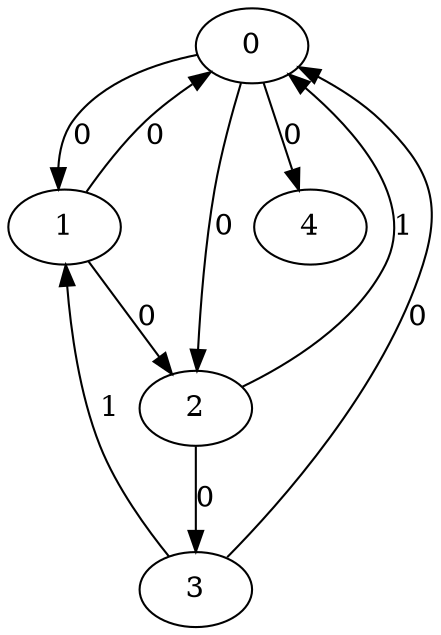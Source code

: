// Source:2064 Canonical: -1 0 0 -1 0 0 -1 0 -1 -1 1 -1 -1 0 -1 0 1 -1 -1 -1 -1 -1 -1 -1 -1
digraph HRA_from_2064_graph_000 {
  0 -> 1 [label="0"];
  0 -> 2 [label="0"];
  1 -> 0 [label="0"];
  1 -> 2 [label="0"];
  2 -> 0 [label="1"];
  2 -> 3 [label="0"];
  3 -> 0 [label="0"];
  3 -> 1 [label="1"];
  0 -> 4 [label="0"];
}

// Source:2064 Canonical: -1 0 0 -1 0 0 -1 0 -1 -1 1 -1 -1 0 -1 0 1 -1 -1 -1 0 -1 -1 -1 -1
digraph HRA_from_2064_graph_001 {
  0 -> 1 [label="0"];
  0 -> 2 [label="0"];
  1 -> 0 [label="0"];
  1 -> 2 [label="0"];
  2 -> 0 [label="1"];
  2 -> 3 [label="0"];
  3 -> 0 [label="0"];
  3 -> 1 [label="1"];
  0 -> 4 [label="0"];
  4 -> 0 [label="0"];
}

// Source:2064 Canonical: -1 0 0 -1 -1 0 -1 0 -1 0 1 -1 -1 0 -1 0 1 -1 -1 -1 -1 -1 -1 -1 -1
digraph HRA_from_2064_graph_002 {
  0 -> 1 [label="0"];
  0 -> 2 [label="0"];
  1 -> 0 [label="0"];
  1 -> 2 [label="0"];
  2 -> 0 [label="1"];
  2 -> 3 [label="0"];
  3 -> 0 [label="0"];
  3 -> 1 [label="1"];
  1 -> 4 [label="0"];
}

// Source:2064 Canonical: -1 0 0 -1 0 0 -1 0 -1 0 1 -1 -1 0 -1 0 1 -1 -1 -1 -1 -1 -1 -1 -1
digraph HRA_from_2064_graph_003 {
  0 -> 1 [label="0"];
  0 -> 2 [label="0"];
  1 -> 0 [label="0"];
  1 -> 2 [label="0"];
  2 -> 0 [label="1"];
  2 -> 3 [label="0"];
  3 -> 0 [label="0"];
  3 -> 1 [label="1"];
  0 -> 4 [label="0"];
  1 -> 4 [label="0"];
}

// Source:2064 Canonical: -1 0 0 -1 -1 0 -1 0 -1 0 1 -1 -1 0 -1 0 1 -1 -1 -1 0 -1 -1 -1 -1
digraph HRA_from_2064_graph_004 {
  0 -> 1 [label="0"];
  0 -> 2 [label="0"];
  1 -> 0 [label="0"];
  1 -> 2 [label="0"];
  2 -> 0 [label="1"];
  2 -> 3 [label="0"];
  3 -> 0 [label="0"];
  3 -> 1 [label="1"];
  4 -> 0 [label="0"];
  1 -> 4 [label="0"];
}

// Source:2064 Canonical: -1 0 0 -1 0 0 -1 0 -1 0 1 -1 -1 0 -1 0 1 -1 -1 -1 0 -1 -1 -1 -1
digraph HRA_from_2064_graph_005 {
  0 -> 1 [label="0"];
  0 -> 2 [label="0"];
  1 -> 0 [label="0"];
  1 -> 2 [label="0"];
  2 -> 0 [label="1"];
  2 -> 3 [label="0"];
  3 -> 0 [label="0"];
  3 -> 1 [label="1"];
  0 -> 4 [label="0"];
  4 -> 0 [label="0"];
  1 -> 4 [label="0"];
}

// Source:2064 Canonical: -1 0 0 -1 0 0 -1 0 -1 -1 1 -1 -1 0 -1 0 1 -1 -1 -1 -1 0 -1 -1 -1
digraph HRA_from_2064_graph_006 {
  0 -> 1 [label="0"];
  0 -> 2 [label="0"];
  1 -> 0 [label="0"];
  1 -> 2 [label="0"];
  2 -> 0 [label="1"];
  2 -> 3 [label="0"];
  3 -> 0 [label="0"];
  3 -> 1 [label="1"];
  0 -> 4 [label="0"];
  4 -> 1 [label="0"];
}

// Source:2064 Canonical: -1 0 0 -1 0 0 -1 0 -1 -1 1 -1 -1 0 -1 0 1 -1 -1 -1 0 0 -1 -1 -1
digraph HRA_from_2064_graph_007 {
  0 -> 1 [label="0"];
  0 -> 2 [label="0"];
  1 -> 0 [label="0"];
  1 -> 2 [label="0"];
  2 -> 0 [label="1"];
  2 -> 3 [label="0"];
  3 -> 0 [label="0"];
  3 -> 1 [label="1"];
  0 -> 4 [label="0"];
  4 -> 0 [label="0"];
  4 -> 1 [label="0"];
}

// Source:2064 Canonical: -1 0 0 -1 -1 0 -1 0 -1 0 1 -1 -1 0 -1 0 1 -1 -1 -1 -1 0 -1 -1 -1
digraph HRA_from_2064_graph_008 {
  0 -> 1 [label="0"];
  0 -> 2 [label="0"];
  1 -> 0 [label="0"];
  1 -> 2 [label="0"];
  2 -> 0 [label="1"];
  2 -> 3 [label="0"];
  3 -> 0 [label="0"];
  3 -> 1 [label="1"];
  1 -> 4 [label="0"];
  4 -> 1 [label="0"];
}

// Source:2064 Canonical: -1 0 0 -1 0 0 -1 0 -1 0 1 -1 -1 0 -1 0 1 -1 -1 -1 -1 0 -1 -1 -1
digraph HRA_from_2064_graph_009 {
  0 -> 1 [label="0"];
  0 -> 2 [label="0"];
  1 -> 0 [label="0"];
  1 -> 2 [label="0"];
  2 -> 0 [label="1"];
  2 -> 3 [label="0"];
  3 -> 0 [label="0"];
  3 -> 1 [label="1"];
  0 -> 4 [label="0"];
  1 -> 4 [label="0"];
  4 -> 1 [label="0"];
}

// Source:2064 Canonical: -1 0 0 -1 -1 0 -1 0 -1 0 1 -1 -1 0 -1 0 1 -1 -1 -1 0 0 -1 -1 -1
digraph HRA_from_2064_graph_010 {
  0 -> 1 [label="0"];
  0 -> 2 [label="0"];
  1 -> 0 [label="0"];
  1 -> 2 [label="0"];
  2 -> 0 [label="1"];
  2 -> 3 [label="0"];
  3 -> 0 [label="0"];
  3 -> 1 [label="1"];
  4 -> 0 [label="0"];
  1 -> 4 [label="0"];
  4 -> 1 [label="0"];
}

// Source:2064 Canonical: -1 0 0 -1 0 0 -1 0 -1 0 1 -1 -1 0 -1 0 1 -1 -1 -1 0 0 -1 -1 -1
digraph HRA_from_2064_graph_011 {
  0 -> 1 [label="0"];
  0 -> 2 [label="0"];
  1 -> 0 [label="0"];
  1 -> 2 [label="0"];
  2 -> 0 [label="1"];
  2 -> 3 [label="0"];
  3 -> 0 [label="0"];
  3 -> 1 [label="1"];
  0 -> 4 [label="0"];
  4 -> 0 [label="0"];
  1 -> 4 [label="0"];
  4 -> 1 [label="0"];
}

// Source:2064 Canonical: -1 0 0 -1 -1 0 -1 0 -1 -1 1 -1 -1 0 0 0 1 -1 -1 -1 -1 -1 -1 -1 -1
digraph HRA_from_2064_graph_012 {
  0 -> 1 [label="0"];
  0 -> 2 [label="0"];
  1 -> 0 [label="0"];
  1 -> 2 [label="0"];
  2 -> 0 [label="1"];
  2 -> 3 [label="0"];
  3 -> 0 [label="0"];
  3 -> 1 [label="1"];
  2 -> 4 [label="0"];
}

// Source:2064 Canonical: -1 0 0 -1 0 0 -1 0 -1 -1 1 -1 -1 0 0 0 1 -1 -1 -1 -1 -1 -1 -1 -1
digraph HRA_from_2064_graph_013 {
  0 -> 1 [label="0"];
  0 -> 2 [label="0"];
  1 -> 0 [label="0"];
  1 -> 2 [label="0"];
  2 -> 0 [label="1"];
  2 -> 3 [label="0"];
  3 -> 0 [label="0"];
  3 -> 1 [label="1"];
  0 -> 4 [label="0"];
  2 -> 4 [label="0"];
}

// Source:2064 Canonical: -1 0 0 -1 -1 0 -1 0 -1 -1 1 -1 -1 0 0 0 1 -1 -1 -1 0 -1 -1 -1 -1
digraph HRA_from_2064_graph_014 {
  0 -> 1 [label="0"];
  0 -> 2 [label="0"];
  1 -> 0 [label="0"];
  1 -> 2 [label="0"];
  2 -> 0 [label="1"];
  2 -> 3 [label="0"];
  3 -> 0 [label="0"];
  3 -> 1 [label="1"];
  4 -> 0 [label="0"];
  2 -> 4 [label="0"];
}

// Source:2064 Canonical: -1 0 0 -1 0 0 -1 0 -1 -1 1 -1 -1 0 0 0 1 -1 -1 -1 0 -1 -1 -1 -1
digraph HRA_from_2064_graph_015 {
  0 -> 1 [label="0"];
  0 -> 2 [label="0"];
  1 -> 0 [label="0"];
  1 -> 2 [label="0"];
  2 -> 0 [label="1"];
  2 -> 3 [label="0"];
  3 -> 0 [label="0"];
  3 -> 1 [label="1"];
  0 -> 4 [label="0"];
  4 -> 0 [label="0"];
  2 -> 4 [label="0"];
}

// Source:2064 Canonical: -1 0 0 -1 -1 0 -1 0 -1 0 1 -1 -1 0 0 0 1 -1 -1 -1 -1 -1 -1 -1 -1
digraph HRA_from_2064_graph_016 {
  0 -> 1 [label="0"];
  0 -> 2 [label="0"];
  1 -> 0 [label="0"];
  1 -> 2 [label="0"];
  2 -> 0 [label="1"];
  2 -> 3 [label="0"];
  3 -> 0 [label="0"];
  3 -> 1 [label="1"];
  1 -> 4 [label="0"];
  2 -> 4 [label="0"];
}

// Source:2064 Canonical: -1 0 0 -1 0 0 -1 0 -1 0 1 -1 -1 0 0 0 1 -1 -1 -1 -1 -1 -1 -1 -1
digraph HRA_from_2064_graph_017 {
  0 -> 1 [label="0"];
  0 -> 2 [label="0"];
  1 -> 0 [label="0"];
  1 -> 2 [label="0"];
  2 -> 0 [label="1"];
  2 -> 3 [label="0"];
  3 -> 0 [label="0"];
  3 -> 1 [label="1"];
  0 -> 4 [label="0"];
  1 -> 4 [label="0"];
  2 -> 4 [label="0"];
}

// Source:2064 Canonical: -1 0 0 -1 -1 0 -1 0 -1 0 1 -1 -1 0 0 0 1 -1 -1 -1 0 -1 -1 -1 -1
digraph HRA_from_2064_graph_018 {
  0 -> 1 [label="0"];
  0 -> 2 [label="0"];
  1 -> 0 [label="0"];
  1 -> 2 [label="0"];
  2 -> 0 [label="1"];
  2 -> 3 [label="0"];
  3 -> 0 [label="0"];
  3 -> 1 [label="1"];
  4 -> 0 [label="0"];
  1 -> 4 [label="0"];
  2 -> 4 [label="0"];
}

// Source:2064 Canonical: -1 0 0 -1 0 0 -1 0 -1 0 1 -1 -1 0 0 0 1 -1 -1 -1 0 -1 -1 -1 -1
digraph HRA_from_2064_graph_019 {
  0 -> 1 [label="0"];
  0 -> 2 [label="0"];
  1 -> 0 [label="0"];
  1 -> 2 [label="0"];
  2 -> 0 [label="1"];
  2 -> 3 [label="0"];
  3 -> 0 [label="0"];
  3 -> 1 [label="1"];
  0 -> 4 [label="0"];
  4 -> 0 [label="0"];
  1 -> 4 [label="0"];
  2 -> 4 [label="0"];
}

// Source:2064 Canonical: -1 0 0 -1 -1 0 -1 0 -1 -1 1 -1 -1 0 0 0 1 -1 -1 -1 -1 0 -1 -1 -1
digraph HRA_from_2064_graph_020 {
  0 -> 1 [label="0"];
  0 -> 2 [label="0"];
  1 -> 0 [label="0"];
  1 -> 2 [label="0"];
  2 -> 0 [label="1"];
  2 -> 3 [label="0"];
  3 -> 0 [label="0"];
  3 -> 1 [label="1"];
  4 -> 1 [label="0"];
  2 -> 4 [label="0"];
}

// Source:2064 Canonical: -1 0 0 -1 0 0 -1 0 -1 -1 1 -1 -1 0 0 0 1 -1 -1 -1 -1 0 -1 -1 -1
digraph HRA_from_2064_graph_021 {
  0 -> 1 [label="0"];
  0 -> 2 [label="0"];
  1 -> 0 [label="0"];
  1 -> 2 [label="0"];
  2 -> 0 [label="1"];
  2 -> 3 [label="0"];
  3 -> 0 [label="0"];
  3 -> 1 [label="1"];
  0 -> 4 [label="0"];
  4 -> 1 [label="0"];
  2 -> 4 [label="0"];
}

// Source:2064 Canonical: -1 0 0 -1 -1 0 -1 0 -1 -1 1 -1 -1 0 0 0 1 -1 -1 -1 0 0 -1 -1 -1
digraph HRA_from_2064_graph_022 {
  0 -> 1 [label="0"];
  0 -> 2 [label="0"];
  1 -> 0 [label="0"];
  1 -> 2 [label="0"];
  2 -> 0 [label="1"];
  2 -> 3 [label="0"];
  3 -> 0 [label="0"];
  3 -> 1 [label="1"];
  4 -> 0 [label="0"];
  4 -> 1 [label="0"];
  2 -> 4 [label="0"];
}

// Source:2064 Canonical: -1 0 0 -1 0 0 -1 0 -1 -1 1 -1 -1 0 0 0 1 -1 -1 -1 0 0 -1 -1 -1
digraph HRA_from_2064_graph_023 {
  0 -> 1 [label="0"];
  0 -> 2 [label="0"];
  1 -> 0 [label="0"];
  1 -> 2 [label="0"];
  2 -> 0 [label="1"];
  2 -> 3 [label="0"];
  3 -> 0 [label="0"];
  3 -> 1 [label="1"];
  0 -> 4 [label="0"];
  4 -> 0 [label="0"];
  4 -> 1 [label="0"];
  2 -> 4 [label="0"];
}

// Source:2064 Canonical: -1 0 0 -1 -1 0 -1 0 -1 0 1 -1 -1 0 0 0 1 -1 -1 -1 -1 0 -1 -1 -1
digraph HRA_from_2064_graph_024 {
  0 -> 1 [label="0"];
  0 -> 2 [label="0"];
  1 -> 0 [label="0"];
  1 -> 2 [label="0"];
  2 -> 0 [label="1"];
  2 -> 3 [label="0"];
  3 -> 0 [label="0"];
  3 -> 1 [label="1"];
  1 -> 4 [label="0"];
  4 -> 1 [label="0"];
  2 -> 4 [label="0"];
}

// Source:2064 Canonical: -1 0 0 -1 0 0 -1 0 -1 0 1 -1 -1 0 0 0 1 -1 -1 -1 -1 0 -1 -1 -1
digraph HRA_from_2064_graph_025 {
  0 -> 1 [label="0"];
  0 -> 2 [label="0"];
  1 -> 0 [label="0"];
  1 -> 2 [label="0"];
  2 -> 0 [label="1"];
  2 -> 3 [label="0"];
  3 -> 0 [label="0"];
  3 -> 1 [label="1"];
  0 -> 4 [label="0"];
  1 -> 4 [label="0"];
  4 -> 1 [label="0"];
  2 -> 4 [label="0"];
}

// Source:2064 Canonical: -1 0 0 -1 -1 0 -1 0 -1 0 1 -1 -1 0 0 0 1 -1 -1 -1 0 0 -1 -1 -1
digraph HRA_from_2064_graph_026 {
  0 -> 1 [label="0"];
  0 -> 2 [label="0"];
  1 -> 0 [label="0"];
  1 -> 2 [label="0"];
  2 -> 0 [label="1"];
  2 -> 3 [label="0"];
  3 -> 0 [label="0"];
  3 -> 1 [label="1"];
  4 -> 0 [label="0"];
  1 -> 4 [label="0"];
  4 -> 1 [label="0"];
  2 -> 4 [label="0"];
}

// Source:2064 Canonical: -1 0 0 -1 0 0 -1 0 -1 0 1 -1 -1 0 0 0 1 -1 -1 -1 0 0 -1 -1 -1
digraph HRA_from_2064_graph_027 {
  0 -> 1 [label="0"];
  0 -> 2 [label="0"];
  1 -> 0 [label="0"];
  1 -> 2 [label="0"];
  2 -> 0 [label="1"];
  2 -> 3 [label="0"];
  3 -> 0 [label="0"];
  3 -> 1 [label="1"];
  0 -> 4 [label="0"];
  4 -> 0 [label="0"];
  1 -> 4 [label="0"];
  4 -> 1 [label="0"];
  2 -> 4 [label="0"];
}

// Source:2064 Canonical: -1 0 0 -1 0 0 -1 0 -1 -1 1 -1 -1 0 -1 0 1 -1 -1 -1 -1 -1 0 -1 -1
digraph HRA_from_2064_graph_028 {
  0 -> 1 [label="0"];
  0 -> 2 [label="0"];
  1 -> 0 [label="0"];
  1 -> 2 [label="0"];
  2 -> 0 [label="1"];
  2 -> 3 [label="0"];
  3 -> 0 [label="0"];
  3 -> 1 [label="1"];
  0 -> 4 [label="0"];
  4 -> 2 [label="0"];
}

// Source:2064 Canonical: -1 0 0 -1 0 0 -1 0 -1 -1 1 -1 -1 0 -1 0 1 -1 -1 -1 0 -1 0 -1 -1
digraph HRA_from_2064_graph_029 {
  0 -> 1 [label="0"];
  0 -> 2 [label="0"];
  1 -> 0 [label="0"];
  1 -> 2 [label="0"];
  2 -> 0 [label="1"];
  2 -> 3 [label="0"];
  3 -> 0 [label="0"];
  3 -> 1 [label="1"];
  0 -> 4 [label="0"];
  4 -> 0 [label="0"];
  4 -> 2 [label="0"];
}

// Source:2064 Canonical: -1 0 0 -1 -1 0 -1 0 -1 0 1 -1 -1 0 -1 0 1 -1 -1 -1 -1 -1 0 -1 -1
digraph HRA_from_2064_graph_030 {
  0 -> 1 [label="0"];
  0 -> 2 [label="0"];
  1 -> 0 [label="0"];
  1 -> 2 [label="0"];
  2 -> 0 [label="1"];
  2 -> 3 [label="0"];
  3 -> 0 [label="0"];
  3 -> 1 [label="1"];
  1 -> 4 [label="0"];
  4 -> 2 [label="0"];
}

// Source:2064 Canonical: -1 0 0 -1 0 0 -1 0 -1 0 1 -1 -1 0 -1 0 1 -1 -1 -1 -1 -1 0 -1 -1
digraph HRA_from_2064_graph_031 {
  0 -> 1 [label="0"];
  0 -> 2 [label="0"];
  1 -> 0 [label="0"];
  1 -> 2 [label="0"];
  2 -> 0 [label="1"];
  2 -> 3 [label="0"];
  3 -> 0 [label="0"];
  3 -> 1 [label="1"];
  0 -> 4 [label="0"];
  1 -> 4 [label="0"];
  4 -> 2 [label="0"];
}

// Source:2064 Canonical: -1 0 0 -1 -1 0 -1 0 -1 0 1 -1 -1 0 -1 0 1 -1 -1 -1 0 -1 0 -1 -1
digraph HRA_from_2064_graph_032 {
  0 -> 1 [label="0"];
  0 -> 2 [label="0"];
  1 -> 0 [label="0"];
  1 -> 2 [label="0"];
  2 -> 0 [label="1"];
  2 -> 3 [label="0"];
  3 -> 0 [label="0"];
  3 -> 1 [label="1"];
  4 -> 0 [label="0"];
  1 -> 4 [label="0"];
  4 -> 2 [label="0"];
}

// Source:2064 Canonical: -1 0 0 -1 0 0 -1 0 -1 0 1 -1 -1 0 -1 0 1 -1 -1 -1 0 -1 0 -1 -1
digraph HRA_from_2064_graph_033 {
  0 -> 1 [label="0"];
  0 -> 2 [label="0"];
  1 -> 0 [label="0"];
  1 -> 2 [label="0"];
  2 -> 0 [label="1"];
  2 -> 3 [label="0"];
  3 -> 0 [label="0"];
  3 -> 1 [label="1"];
  0 -> 4 [label="0"];
  4 -> 0 [label="0"];
  1 -> 4 [label="0"];
  4 -> 2 [label="0"];
}

// Source:2064 Canonical: -1 0 0 -1 0 0 -1 0 -1 -1 1 -1 -1 0 -1 0 1 -1 -1 -1 -1 0 0 -1 -1
digraph HRA_from_2064_graph_034 {
  0 -> 1 [label="0"];
  0 -> 2 [label="0"];
  1 -> 0 [label="0"];
  1 -> 2 [label="0"];
  2 -> 0 [label="1"];
  2 -> 3 [label="0"];
  3 -> 0 [label="0"];
  3 -> 1 [label="1"];
  0 -> 4 [label="0"];
  4 -> 1 [label="0"];
  4 -> 2 [label="0"];
}

// Source:2064 Canonical: -1 0 0 -1 0 0 -1 0 -1 -1 1 -1 -1 0 -1 0 1 -1 -1 -1 0 0 0 -1 -1
digraph HRA_from_2064_graph_035 {
  0 -> 1 [label="0"];
  0 -> 2 [label="0"];
  1 -> 0 [label="0"];
  1 -> 2 [label="0"];
  2 -> 0 [label="1"];
  2 -> 3 [label="0"];
  3 -> 0 [label="0"];
  3 -> 1 [label="1"];
  0 -> 4 [label="0"];
  4 -> 0 [label="0"];
  4 -> 1 [label="0"];
  4 -> 2 [label="0"];
}

// Source:2064 Canonical: -1 0 0 -1 -1 0 -1 0 -1 0 1 -1 -1 0 -1 0 1 -1 -1 -1 -1 0 0 -1 -1
digraph HRA_from_2064_graph_036 {
  0 -> 1 [label="0"];
  0 -> 2 [label="0"];
  1 -> 0 [label="0"];
  1 -> 2 [label="0"];
  2 -> 0 [label="1"];
  2 -> 3 [label="0"];
  3 -> 0 [label="0"];
  3 -> 1 [label="1"];
  1 -> 4 [label="0"];
  4 -> 1 [label="0"];
  4 -> 2 [label="0"];
}

// Source:2064 Canonical: -1 0 0 -1 0 0 -1 0 -1 0 1 -1 -1 0 -1 0 1 -1 -1 -1 -1 0 0 -1 -1
digraph HRA_from_2064_graph_037 {
  0 -> 1 [label="0"];
  0 -> 2 [label="0"];
  1 -> 0 [label="0"];
  1 -> 2 [label="0"];
  2 -> 0 [label="1"];
  2 -> 3 [label="0"];
  3 -> 0 [label="0"];
  3 -> 1 [label="1"];
  0 -> 4 [label="0"];
  1 -> 4 [label="0"];
  4 -> 1 [label="0"];
  4 -> 2 [label="0"];
}

// Source:2064 Canonical: -1 0 0 -1 -1 0 -1 0 -1 0 1 -1 -1 0 -1 0 1 -1 -1 -1 0 0 0 -1 -1
digraph HRA_from_2064_graph_038 {
  0 -> 1 [label="0"];
  0 -> 2 [label="0"];
  1 -> 0 [label="0"];
  1 -> 2 [label="0"];
  2 -> 0 [label="1"];
  2 -> 3 [label="0"];
  3 -> 0 [label="0"];
  3 -> 1 [label="1"];
  4 -> 0 [label="0"];
  1 -> 4 [label="0"];
  4 -> 1 [label="0"];
  4 -> 2 [label="0"];
}

// Source:2064 Canonical: -1 0 0 -1 0 0 -1 0 -1 0 1 -1 -1 0 -1 0 1 -1 -1 -1 0 0 0 -1 -1
digraph HRA_from_2064_graph_039 {
  0 -> 1 [label="0"];
  0 -> 2 [label="0"];
  1 -> 0 [label="0"];
  1 -> 2 [label="0"];
  2 -> 0 [label="1"];
  2 -> 3 [label="0"];
  3 -> 0 [label="0"];
  3 -> 1 [label="1"];
  0 -> 4 [label="0"];
  4 -> 0 [label="0"];
  1 -> 4 [label="0"];
  4 -> 1 [label="0"];
  4 -> 2 [label="0"];
}

// Source:2064 Canonical: -1 0 0 -1 -1 0 -1 0 -1 -1 1 -1 -1 0 0 0 1 -1 -1 -1 -1 -1 0 -1 -1
digraph HRA_from_2064_graph_040 {
  0 -> 1 [label="0"];
  0 -> 2 [label="0"];
  1 -> 0 [label="0"];
  1 -> 2 [label="0"];
  2 -> 0 [label="1"];
  2 -> 3 [label="0"];
  3 -> 0 [label="0"];
  3 -> 1 [label="1"];
  2 -> 4 [label="0"];
  4 -> 2 [label="0"];
}

// Source:2064 Canonical: -1 0 0 -1 0 0 -1 0 -1 -1 1 -1 -1 0 0 0 1 -1 -1 -1 -1 -1 0 -1 -1
digraph HRA_from_2064_graph_041 {
  0 -> 1 [label="0"];
  0 -> 2 [label="0"];
  1 -> 0 [label="0"];
  1 -> 2 [label="0"];
  2 -> 0 [label="1"];
  2 -> 3 [label="0"];
  3 -> 0 [label="0"];
  3 -> 1 [label="1"];
  0 -> 4 [label="0"];
  2 -> 4 [label="0"];
  4 -> 2 [label="0"];
}

// Source:2064 Canonical: -1 0 0 -1 -1 0 -1 0 -1 -1 1 -1 -1 0 0 0 1 -1 -1 -1 0 -1 0 -1 -1
digraph HRA_from_2064_graph_042 {
  0 -> 1 [label="0"];
  0 -> 2 [label="0"];
  1 -> 0 [label="0"];
  1 -> 2 [label="0"];
  2 -> 0 [label="1"];
  2 -> 3 [label="0"];
  3 -> 0 [label="0"];
  3 -> 1 [label="1"];
  4 -> 0 [label="0"];
  2 -> 4 [label="0"];
  4 -> 2 [label="0"];
}

// Source:2064 Canonical: -1 0 0 -1 0 0 -1 0 -1 -1 1 -1 -1 0 0 0 1 -1 -1 -1 0 -1 0 -1 -1
digraph HRA_from_2064_graph_043 {
  0 -> 1 [label="0"];
  0 -> 2 [label="0"];
  1 -> 0 [label="0"];
  1 -> 2 [label="0"];
  2 -> 0 [label="1"];
  2 -> 3 [label="0"];
  3 -> 0 [label="0"];
  3 -> 1 [label="1"];
  0 -> 4 [label="0"];
  4 -> 0 [label="0"];
  2 -> 4 [label="0"];
  4 -> 2 [label="0"];
}

// Source:2064 Canonical: -1 0 0 -1 -1 0 -1 0 -1 0 1 -1 -1 0 0 0 1 -1 -1 -1 -1 -1 0 -1 -1
digraph HRA_from_2064_graph_044 {
  0 -> 1 [label="0"];
  0 -> 2 [label="0"];
  1 -> 0 [label="0"];
  1 -> 2 [label="0"];
  2 -> 0 [label="1"];
  2 -> 3 [label="0"];
  3 -> 0 [label="0"];
  3 -> 1 [label="1"];
  1 -> 4 [label="0"];
  2 -> 4 [label="0"];
  4 -> 2 [label="0"];
}

// Source:2064 Canonical: -1 0 0 -1 0 0 -1 0 -1 0 1 -1 -1 0 0 0 1 -1 -1 -1 -1 -1 0 -1 -1
digraph HRA_from_2064_graph_045 {
  0 -> 1 [label="0"];
  0 -> 2 [label="0"];
  1 -> 0 [label="0"];
  1 -> 2 [label="0"];
  2 -> 0 [label="1"];
  2 -> 3 [label="0"];
  3 -> 0 [label="0"];
  3 -> 1 [label="1"];
  0 -> 4 [label="0"];
  1 -> 4 [label="0"];
  2 -> 4 [label="0"];
  4 -> 2 [label="0"];
}

// Source:2064 Canonical: -1 0 0 -1 -1 0 -1 0 -1 0 1 -1 -1 0 0 0 1 -1 -1 -1 0 -1 0 -1 -1
digraph HRA_from_2064_graph_046 {
  0 -> 1 [label="0"];
  0 -> 2 [label="0"];
  1 -> 0 [label="0"];
  1 -> 2 [label="0"];
  2 -> 0 [label="1"];
  2 -> 3 [label="0"];
  3 -> 0 [label="0"];
  3 -> 1 [label="1"];
  4 -> 0 [label="0"];
  1 -> 4 [label="0"];
  2 -> 4 [label="0"];
  4 -> 2 [label="0"];
}

// Source:2064 Canonical: -1 0 0 -1 0 0 -1 0 -1 0 1 -1 -1 0 0 0 1 -1 -1 -1 0 -1 0 -1 -1
digraph HRA_from_2064_graph_047 {
  0 -> 1 [label="0"];
  0 -> 2 [label="0"];
  1 -> 0 [label="0"];
  1 -> 2 [label="0"];
  2 -> 0 [label="1"];
  2 -> 3 [label="0"];
  3 -> 0 [label="0"];
  3 -> 1 [label="1"];
  0 -> 4 [label="0"];
  4 -> 0 [label="0"];
  1 -> 4 [label="0"];
  2 -> 4 [label="0"];
  4 -> 2 [label="0"];
}

// Source:2064 Canonical: -1 0 0 -1 -1 0 -1 0 -1 -1 1 -1 -1 0 0 0 1 -1 -1 -1 -1 0 0 -1 -1
digraph HRA_from_2064_graph_048 {
  0 -> 1 [label="0"];
  0 -> 2 [label="0"];
  1 -> 0 [label="0"];
  1 -> 2 [label="0"];
  2 -> 0 [label="1"];
  2 -> 3 [label="0"];
  3 -> 0 [label="0"];
  3 -> 1 [label="1"];
  4 -> 1 [label="0"];
  2 -> 4 [label="0"];
  4 -> 2 [label="0"];
}

// Source:2064 Canonical: -1 0 0 -1 0 0 -1 0 -1 -1 1 -1 -1 0 0 0 1 -1 -1 -1 -1 0 0 -1 -1
digraph HRA_from_2064_graph_049 {
  0 -> 1 [label="0"];
  0 -> 2 [label="0"];
  1 -> 0 [label="0"];
  1 -> 2 [label="0"];
  2 -> 0 [label="1"];
  2 -> 3 [label="0"];
  3 -> 0 [label="0"];
  3 -> 1 [label="1"];
  0 -> 4 [label="0"];
  4 -> 1 [label="0"];
  2 -> 4 [label="0"];
  4 -> 2 [label="0"];
}

// Source:2064 Canonical: -1 0 0 -1 -1 0 -1 0 -1 -1 1 -1 -1 0 0 0 1 -1 -1 -1 0 0 0 -1 -1
digraph HRA_from_2064_graph_050 {
  0 -> 1 [label="0"];
  0 -> 2 [label="0"];
  1 -> 0 [label="0"];
  1 -> 2 [label="0"];
  2 -> 0 [label="1"];
  2 -> 3 [label="0"];
  3 -> 0 [label="0"];
  3 -> 1 [label="1"];
  4 -> 0 [label="0"];
  4 -> 1 [label="0"];
  2 -> 4 [label="0"];
  4 -> 2 [label="0"];
}

// Source:2064 Canonical: -1 0 0 -1 0 0 -1 0 -1 -1 1 -1 -1 0 0 0 1 -1 -1 -1 0 0 0 -1 -1
digraph HRA_from_2064_graph_051 {
  0 -> 1 [label="0"];
  0 -> 2 [label="0"];
  1 -> 0 [label="0"];
  1 -> 2 [label="0"];
  2 -> 0 [label="1"];
  2 -> 3 [label="0"];
  3 -> 0 [label="0"];
  3 -> 1 [label="1"];
  0 -> 4 [label="0"];
  4 -> 0 [label="0"];
  4 -> 1 [label="0"];
  2 -> 4 [label="0"];
  4 -> 2 [label="0"];
}

// Source:2064 Canonical: -1 0 0 -1 -1 0 -1 0 -1 0 1 -1 -1 0 0 0 1 -1 -1 -1 -1 0 0 -1 -1
digraph HRA_from_2064_graph_052 {
  0 -> 1 [label="0"];
  0 -> 2 [label="0"];
  1 -> 0 [label="0"];
  1 -> 2 [label="0"];
  2 -> 0 [label="1"];
  2 -> 3 [label="0"];
  3 -> 0 [label="0"];
  3 -> 1 [label="1"];
  1 -> 4 [label="0"];
  4 -> 1 [label="0"];
  2 -> 4 [label="0"];
  4 -> 2 [label="0"];
}

// Source:2064 Canonical: -1 0 0 -1 0 0 -1 0 -1 0 1 -1 -1 0 0 0 1 -1 -1 -1 -1 0 0 -1 -1
digraph HRA_from_2064_graph_053 {
  0 -> 1 [label="0"];
  0 -> 2 [label="0"];
  1 -> 0 [label="0"];
  1 -> 2 [label="0"];
  2 -> 0 [label="1"];
  2 -> 3 [label="0"];
  3 -> 0 [label="0"];
  3 -> 1 [label="1"];
  0 -> 4 [label="0"];
  1 -> 4 [label="0"];
  4 -> 1 [label="0"];
  2 -> 4 [label="0"];
  4 -> 2 [label="0"];
}

// Source:2064 Canonical: -1 0 0 -1 -1 0 -1 0 -1 0 1 -1 -1 0 0 0 1 -1 -1 -1 0 0 0 -1 -1
digraph HRA_from_2064_graph_054 {
  0 -> 1 [label="0"];
  0 -> 2 [label="0"];
  1 -> 0 [label="0"];
  1 -> 2 [label="0"];
  2 -> 0 [label="1"];
  2 -> 3 [label="0"];
  3 -> 0 [label="0"];
  3 -> 1 [label="1"];
  4 -> 0 [label="0"];
  1 -> 4 [label="0"];
  4 -> 1 [label="0"];
  2 -> 4 [label="0"];
  4 -> 2 [label="0"];
}

// Source:2064 Canonical: -1 0 0 -1 0 0 -1 0 -1 0 1 -1 -1 0 0 0 1 -1 -1 -1 0 0 0 -1 -1
digraph HRA_from_2064_graph_055 {
  0 -> 1 [label="0"];
  0 -> 2 [label="0"];
  1 -> 0 [label="0"];
  1 -> 2 [label="0"];
  2 -> 0 [label="1"];
  2 -> 3 [label="0"];
  3 -> 0 [label="0"];
  3 -> 1 [label="1"];
  0 -> 4 [label="0"];
  4 -> 0 [label="0"];
  1 -> 4 [label="0"];
  4 -> 1 [label="0"];
  2 -> 4 [label="0"];
  4 -> 2 [label="0"];
}

// Source:2064 Canonical: -1 0 0 -1 -1 0 -1 0 -1 -1 1 -1 -1 0 -1 0 1 -1 -1 0 -1 -1 -1 -1 -1
digraph HRA_from_2064_graph_056 {
  0 -> 1 [label="0"];
  0 -> 2 [label="0"];
  1 -> 0 [label="0"];
  1 -> 2 [label="0"];
  2 -> 0 [label="1"];
  2 -> 3 [label="0"];
  3 -> 0 [label="0"];
  3 -> 1 [label="1"];
  3 -> 4 [label="0"];
}

// Source:2064 Canonical: -1 0 0 -1 0 0 -1 0 -1 -1 1 -1 -1 0 -1 0 1 -1 -1 0 -1 -1 -1 -1 -1
digraph HRA_from_2064_graph_057 {
  0 -> 1 [label="0"];
  0 -> 2 [label="0"];
  1 -> 0 [label="0"];
  1 -> 2 [label="0"];
  2 -> 0 [label="1"];
  2 -> 3 [label="0"];
  3 -> 0 [label="0"];
  3 -> 1 [label="1"];
  0 -> 4 [label="0"];
  3 -> 4 [label="0"];
}

// Source:2064 Canonical: -1 0 0 -1 -1 0 -1 0 -1 -1 1 -1 -1 0 -1 0 1 -1 -1 0 0 -1 -1 -1 -1
digraph HRA_from_2064_graph_058 {
  0 -> 1 [label="0"];
  0 -> 2 [label="0"];
  1 -> 0 [label="0"];
  1 -> 2 [label="0"];
  2 -> 0 [label="1"];
  2 -> 3 [label="0"];
  3 -> 0 [label="0"];
  3 -> 1 [label="1"];
  4 -> 0 [label="0"];
  3 -> 4 [label="0"];
}

// Source:2064 Canonical: -1 0 0 -1 0 0 -1 0 -1 -1 1 -1 -1 0 -1 0 1 -1 -1 0 0 -1 -1 -1 -1
digraph HRA_from_2064_graph_059 {
  0 -> 1 [label="0"];
  0 -> 2 [label="0"];
  1 -> 0 [label="0"];
  1 -> 2 [label="0"];
  2 -> 0 [label="1"];
  2 -> 3 [label="0"];
  3 -> 0 [label="0"];
  3 -> 1 [label="1"];
  0 -> 4 [label="0"];
  4 -> 0 [label="0"];
  3 -> 4 [label="0"];
}

// Source:2064 Canonical: -1 0 0 -1 -1 0 -1 0 -1 0 1 -1 -1 0 -1 0 1 -1 -1 0 -1 -1 -1 -1 -1
digraph HRA_from_2064_graph_060 {
  0 -> 1 [label="0"];
  0 -> 2 [label="0"];
  1 -> 0 [label="0"];
  1 -> 2 [label="0"];
  2 -> 0 [label="1"];
  2 -> 3 [label="0"];
  3 -> 0 [label="0"];
  3 -> 1 [label="1"];
  1 -> 4 [label="0"];
  3 -> 4 [label="0"];
}

// Source:2064 Canonical: -1 0 0 -1 0 0 -1 0 -1 0 1 -1 -1 0 -1 0 1 -1 -1 0 -1 -1 -1 -1 -1
digraph HRA_from_2064_graph_061 {
  0 -> 1 [label="0"];
  0 -> 2 [label="0"];
  1 -> 0 [label="0"];
  1 -> 2 [label="0"];
  2 -> 0 [label="1"];
  2 -> 3 [label="0"];
  3 -> 0 [label="0"];
  3 -> 1 [label="1"];
  0 -> 4 [label="0"];
  1 -> 4 [label="0"];
  3 -> 4 [label="0"];
}

// Source:2064 Canonical: -1 0 0 -1 -1 0 -1 0 -1 0 1 -1 -1 0 -1 0 1 -1 -1 0 0 -1 -1 -1 -1
digraph HRA_from_2064_graph_062 {
  0 -> 1 [label="0"];
  0 -> 2 [label="0"];
  1 -> 0 [label="0"];
  1 -> 2 [label="0"];
  2 -> 0 [label="1"];
  2 -> 3 [label="0"];
  3 -> 0 [label="0"];
  3 -> 1 [label="1"];
  4 -> 0 [label="0"];
  1 -> 4 [label="0"];
  3 -> 4 [label="0"];
}

// Source:2064 Canonical: -1 0 0 -1 0 0 -1 0 -1 0 1 -1 -1 0 -1 0 1 -1 -1 0 0 -1 -1 -1 -1
digraph HRA_from_2064_graph_063 {
  0 -> 1 [label="0"];
  0 -> 2 [label="0"];
  1 -> 0 [label="0"];
  1 -> 2 [label="0"];
  2 -> 0 [label="1"];
  2 -> 3 [label="0"];
  3 -> 0 [label="0"];
  3 -> 1 [label="1"];
  0 -> 4 [label="0"];
  4 -> 0 [label="0"];
  1 -> 4 [label="0"];
  3 -> 4 [label="0"];
}

// Source:2064 Canonical: -1 0 0 -1 -1 0 -1 0 -1 -1 1 -1 -1 0 -1 0 1 -1 -1 0 -1 0 -1 -1 -1
digraph HRA_from_2064_graph_064 {
  0 -> 1 [label="0"];
  0 -> 2 [label="0"];
  1 -> 0 [label="0"];
  1 -> 2 [label="0"];
  2 -> 0 [label="1"];
  2 -> 3 [label="0"];
  3 -> 0 [label="0"];
  3 -> 1 [label="1"];
  4 -> 1 [label="0"];
  3 -> 4 [label="0"];
}

// Source:2064 Canonical: -1 0 0 -1 0 0 -1 0 -1 -1 1 -1 -1 0 -1 0 1 -1 -1 0 -1 0 -1 -1 -1
digraph HRA_from_2064_graph_065 {
  0 -> 1 [label="0"];
  0 -> 2 [label="0"];
  1 -> 0 [label="0"];
  1 -> 2 [label="0"];
  2 -> 0 [label="1"];
  2 -> 3 [label="0"];
  3 -> 0 [label="0"];
  3 -> 1 [label="1"];
  0 -> 4 [label="0"];
  4 -> 1 [label="0"];
  3 -> 4 [label="0"];
}

// Source:2064 Canonical: -1 0 0 -1 -1 0 -1 0 -1 -1 1 -1 -1 0 -1 0 1 -1 -1 0 0 0 -1 -1 -1
digraph HRA_from_2064_graph_066 {
  0 -> 1 [label="0"];
  0 -> 2 [label="0"];
  1 -> 0 [label="0"];
  1 -> 2 [label="0"];
  2 -> 0 [label="1"];
  2 -> 3 [label="0"];
  3 -> 0 [label="0"];
  3 -> 1 [label="1"];
  4 -> 0 [label="0"];
  4 -> 1 [label="0"];
  3 -> 4 [label="0"];
}

// Source:2064 Canonical: -1 0 0 -1 0 0 -1 0 -1 -1 1 -1 -1 0 -1 0 1 -1 -1 0 0 0 -1 -1 -1
digraph HRA_from_2064_graph_067 {
  0 -> 1 [label="0"];
  0 -> 2 [label="0"];
  1 -> 0 [label="0"];
  1 -> 2 [label="0"];
  2 -> 0 [label="1"];
  2 -> 3 [label="0"];
  3 -> 0 [label="0"];
  3 -> 1 [label="1"];
  0 -> 4 [label="0"];
  4 -> 0 [label="0"];
  4 -> 1 [label="0"];
  3 -> 4 [label="0"];
}

// Source:2064 Canonical: -1 0 0 -1 -1 0 -1 0 -1 0 1 -1 -1 0 -1 0 1 -1 -1 0 -1 0 -1 -1 -1
digraph HRA_from_2064_graph_068 {
  0 -> 1 [label="0"];
  0 -> 2 [label="0"];
  1 -> 0 [label="0"];
  1 -> 2 [label="0"];
  2 -> 0 [label="1"];
  2 -> 3 [label="0"];
  3 -> 0 [label="0"];
  3 -> 1 [label="1"];
  1 -> 4 [label="0"];
  4 -> 1 [label="0"];
  3 -> 4 [label="0"];
}

// Source:2064 Canonical: -1 0 0 -1 0 0 -1 0 -1 0 1 -1 -1 0 -1 0 1 -1 -1 0 -1 0 -1 -1 -1
digraph HRA_from_2064_graph_069 {
  0 -> 1 [label="0"];
  0 -> 2 [label="0"];
  1 -> 0 [label="0"];
  1 -> 2 [label="0"];
  2 -> 0 [label="1"];
  2 -> 3 [label="0"];
  3 -> 0 [label="0"];
  3 -> 1 [label="1"];
  0 -> 4 [label="0"];
  1 -> 4 [label="0"];
  4 -> 1 [label="0"];
  3 -> 4 [label="0"];
}

// Source:2064 Canonical: -1 0 0 -1 -1 0 -1 0 -1 0 1 -1 -1 0 -1 0 1 -1 -1 0 0 0 -1 -1 -1
digraph HRA_from_2064_graph_070 {
  0 -> 1 [label="0"];
  0 -> 2 [label="0"];
  1 -> 0 [label="0"];
  1 -> 2 [label="0"];
  2 -> 0 [label="1"];
  2 -> 3 [label="0"];
  3 -> 0 [label="0"];
  3 -> 1 [label="1"];
  4 -> 0 [label="0"];
  1 -> 4 [label="0"];
  4 -> 1 [label="0"];
  3 -> 4 [label="0"];
}

// Source:2064 Canonical: -1 0 0 -1 0 0 -1 0 -1 0 1 -1 -1 0 -1 0 1 -1 -1 0 0 0 -1 -1 -1
digraph HRA_from_2064_graph_071 {
  0 -> 1 [label="0"];
  0 -> 2 [label="0"];
  1 -> 0 [label="0"];
  1 -> 2 [label="0"];
  2 -> 0 [label="1"];
  2 -> 3 [label="0"];
  3 -> 0 [label="0"];
  3 -> 1 [label="1"];
  0 -> 4 [label="0"];
  4 -> 0 [label="0"];
  1 -> 4 [label="0"];
  4 -> 1 [label="0"];
  3 -> 4 [label="0"];
}

// Source:2064 Canonical: -1 0 0 -1 -1 0 -1 0 -1 -1 1 -1 -1 0 0 0 1 -1 -1 0 -1 -1 -1 -1 -1
digraph HRA_from_2064_graph_072 {
  0 -> 1 [label="0"];
  0 -> 2 [label="0"];
  1 -> 0 [label="0"];
  1 -> 2 [label="0"];
  2 -> 0 [label="1"];
  2 -> 3 [label="0"];
  3 -> 0 [label="0"];
  3 -> 1 [label="1"];
  2 -> 4 [label="0"];
  3 -> 4 [label="0"];
}

// Source:2064 Canonical: -1 0 0 -1 0 0 -1 0 -1 -1 1 -1 -1 0 0 0 1 -1 -1 0 -1 -1 -1 -1 -1
digraph HRA_from_2064_graph_073 {
  0 -> 1 [label="0"];
  0 -> 2 [label="0"];
  1 -> 0 [label="0"];
  1 -> 2 [label="0"];
  2 -> 0 [label="1"];
  2 -> 3 [label="0"];
  3 -> 0 [label="0"];
  3 -> 1 [label="1"];
  0 -> 4 [label="0"];
  2 -> 4 [label="0"];
  3 -> 4 [label="0"];
}

// Source:2064 Canonical: -1 0 0 -1 -1 0 -1 0 -1 -1 1 -1 -1 0 0 0 1 -1 -1 0 0 -1 -1 -1 -1
digraph HRA_from_2064_graph_074 {
  0 -> 1 [label="0"];
  0 -> 2 [label="0"];
  1 -> 0 [label="0"];
  1 -> 2 [label="0"];
  2 -> 0 [label="1"];
  2 -> 3 [label="0"];
  3 -> 0 [label="0"];
  3 -> 1 [label="1"];
  4 -> 0 [label="0"];
  2 -> 4 [label="0"];
  3 -> 4 [label="0"];
}

// Source:2064 Canonical: -1 0 0 -1 0 0 -1 0 -1 -1 1 -1 -1 0 0 0 1 -1 -1 0 0 -1 -1 -1 -1
digraph HRA_from_2064_graph_075 {
  0 -> 1 [label="0"];
  0 -> 2 [label="0"];
  1 -> 0 [label="0"];
  1 -> 2 [label="0"];
  2 -> 0 [label="1"];
  2 -> 3 [label="0"];
  3 -> 0 [label="0"];
  3 -> 1 [label="1"];
  0 -> 4 [label="0"];
  4 -> 0 [label="0"];
  2 -> 4 [label="0"];
  3 -> 4 [label="0"];
}

// Source:2064 Canonical: -1 0 0 -1 -1 0 -1 0 -1 0 1 -1 -1 0 0 0 1 -1 -1 0 -1 -1 -1 -1 -1
digraph HRA_from_2064_graph_076 {
  0 -> 1 [label="0"];
  0 -> 2 [label="0"];
  1 -> 0 [label="0"];
  1 -> 2 [label="0"];
  2 -> 0 [label="1"];
  2 -> 3 [label="0"];
  3 -> 0 [label="0"];
  3 -> 1 [label="1"];
  1 -> 4 [label="0"];
  2 -> 4 [label="0"];
  3 -> 4 [label="0"];
}

// Source:2064 Canonical: -1 0 0 -1 0 0 -1 0 -1 0 1 -1 -1 0 0 0 1 -1 -1 0 -1 -1 -1 -1 -1
digraph HRA_from_2064_graph_077 {
  0 -> 1 [label="0"];
  0 -> 2 [label="0"];
  1 -> 0 [label="0"];
  1 -> 2 [label="0"];
  2 -> 0 [label="1"];
  2 -> 3 [label="0"];
  3 -> 0 [label="0"];
  3 -> 1 [label="1"];
  0 -> 4 [label="0"];
  1 -> 4 [label="0"];
  2 -> 4 [label="0"];
  3 -> 4 [label="0"];
}

// Source:2064 Canonical: -1 0 0 -1 -1 0 -1 0 -1 0 1 -1 -1 0 0 0 1 -1 -1 0 0 -1 -1 -1 -1
digraph HRA_from_2064_graph_078 {
  0 -> 1 [label="0"];
  0 -> 2 [label="0"];
  1 -> 0 [label="0"];
  1 -> 2 [label="0"];
  2 -> 0 [label="1"];
  2 -> 3 [label="0"];
  3 -> 0 [label="0"];
  3 -> 1 [label="1"];
  4 -> 0 [label="0"];
  1 -> 4 [label="0"];
  2 -> 4 [label="0"];
  3 -> 4 [label="0"];
}

// Source:2064 Canonical: -1 0 0 -1 0 0 -1 0 -1 0 1 -1 -1 0 0 0 1 -1 -1 0 0 -1 -1 -1 -1
digraph HRA_from_2064_graph_079 {
  0 -> 1 [label="0"];
  0 -> 2 [label="0"];
  1 -> 0 [label="0"];
  1 -> 2 [label="0"];
  2 -> 0 [label="1"];
  2 -> 3 [label="0"];
  3 -> 0 [label="0"];
  3 -> 1 [label="1"];
  0 -> 4 [label="0"];
  4 -> 0 [label="0"];
  1 -> 4 [label="0"];
  2 -> 4 [label="0"];
  3 -> 4 [label="0"];
}

// Source:2064 Canonical: -1 0 0 -1 -1 0 -1 0 -1 -1 1 -1 -1 0 0 0 1 -1 -1 0 -1 0 -1 -1 -1
digraph HRA_from_2064_graph_080 {
  0 -> 1 [label="0"];
  0 -> 2 [label="0"];
  1 -> 0 [label="0"];
  1 -> 2 [label="0"];
  2 -> 0 [label="1"];
  2 -> 3 [label="0"];
  3 -> 0 [label="0"];
  3 -> 1 [label="1"];
  4 -> 1 [label="0"];
  2 -> 4 [label="0"];
  3 -> 4 [label="0"];
}

// Source:2064 Canonical: -1 0 0 -1 0 0 -1 0 -1 -1 1 -1 -1 0 0 0 1 -1 -1 0 -1 0 -1 -1 -1
digraph HRA_from_2064_graph_081 {
  0 -> 1 [label="0"];
  0 -> 2 [label="0"];
  1 -> 0 [label="0"];
  1 -> 2 [label="0"];
  2 -> 0 [label="1"];
  2 -> 3 [label="0"];
  3 -> 0 [label="0"];
  3 -> 1 [label="1"];
  0 -> 4 [label="0"];
  4 -> 1 [label="0"];
  2 -> 4 [label="0"];
  3 -> 4 [label="0"];
}

// Source:2064 Canonical: -1 0 0 -1 -1 0 -1 0 -1 -1 1 -1 -1 0 0 0 1 -1 -1 0 0 0 -1 -1 -1
digraph HRA_from_2064_graph_082 {
  0 -> 1 [label="0"];
  0 -> 2 [label="0"];
  1 -> 0 [label="0"];
  1 -> 2 [label="0"];
  2 -> 0 [label="1"];
  2 -> 3 [label="0"];
  3 -> 0 [label="0"];
  3 -> 1 [label="1"];
  4 -> 0 [label="0"];
  4 -> 1 [label="0"];
  2 -> 4 [label="0"];
  3 -> 4 [label="0"];
}

// Source:2064 Canonical: -1 0 0 -1 0 0 -1 0 -1 -1 1 -1 -1 0 0 0 1 -1 -1 0 0 0 -1 -1 -1
digraph HRA_from_2064_graph_083 {
  0 -> 1 [label="0"];
  0 -> 2 [label="0"];
  1 -> 0 [label="0"];
  1 -> 2 [label="0"];
  2 -> 0 [label="1"];
  2 -> 3 [label="0"];
  3 -> 0 [label="0"];
  3 -> 1 [label="1"];
  0 -> 4 [label="0"];
  4 -> 0 [label="0"];
  4 -> 1 [label="0"];
  2 -> 4 [label="0"];
  3 -> 4 [label="0"];
}

// Source:2064 Canonical: -1 0 0 -1 -1 0 -1 0 -1 0 1 -1 -1 0 0 0 1 -1 -1 0 -1 0 -1 -1 -1
digraph HRA_from_2064_graph_084 {
  0 -> 1 [label="0"];
  0 -> 2 [label="0"];
  1 -> 0 [label="0"];
  1 -> 2 [label="0"];
  2 -> 0 [label="1"];
  2 -> 3 [label="0"];
  3 -> 0 [label="0"];
  3 -> 1 [label="1"];
  1 -> 4 [label="0"];
  4 -> 1 [label="0"];
  2 -> 4 [label="0"];
  3 -> 4 [label="0"];
}

// Source:2064 Canonical: -1 0 0 -1 0 0 -1 0 -1 0 1 -1 -1 0 0 0 1 -1 -1 0 -1 0 -1 -1 -1
digraph HRA_from_2064_graph_085 {
  0 -> 1 [label="0"];
  0 -> 2 [label="0"];
  1 -> 0 [label="0"];
  1 -> 2 [label="0"];
  2 -> 0 [label="1"];
  2 -> 3 [label="0"];
  3 -> 0 [label="0"];
  3 -> 1 [label="1"];
  0 -> 4 [label="0"];
  1 -> 4 [label="0"];
  4 -> 1 [label="0"];
  2 -> 4 [label="0"];
  3 -> 4 [label="0"];
}

// Source:2064 Canonical: -1 0 0 -1 -1 0 -1 0 -1 0 1 -1 -1 0 0 0 1 -1 -1 0 0 0 -1 -1 -1
digraph HRA_from_2064_graph_086 {
  0 -> 1 [label="0"];
  0 -> 2 [label="0"];
  1 -> 0 [label="0"];
  1 -> 2 [label="0"];
  2 -> 0 [label="1"];
  2 -> 3 [label="0"];
  3 -> 0 [label="0"];
  3 -> 1 [label="1"];
  4 -> 0 [label="0"];
  1 -> 4 [label="0"];
  4 -> 1 [label="0"];
  2 -> 4 [label="0"];
  3 -> 4 [label="0"];
}

// Source:2064 Canonical: -1 0 0 -1 0 0 -1 0 -1 0 1 -1 -1 0 0 0 1 -1 -1 0 0 0 -1 -1 -1
digraph HRA_from_2064_graph_087 {
  0 -> 1 [label="0"];
  0 -> 2 [label="0"];
  1 -> 0 [label="0"];
  1 -> 2 [label="0"];
  2 -> 0 [label="1"];
  2 -> 3 [label="0"];
  3 -> 0 [label="0"];
  3 -> 1 [label="1"];
  0 -> 4 [label="0"];
  4 -> 0 [label="0"];
  1 -> 4 [label="0"];
  4 -> 1 [label="0"];
  2 -> 4 [label="0"];
  3 -> 4 [label="0"];
}

// Source:2064 Canonical: -1 0 0 -1 -1 0 -1 0 -1 -1 1 -1 -1 0 -1 0 1 -1 -1 0 -1 -1 0 -1 -1
digraph HRA_from_2064_graph_088 {
  0 -> 1 [label="0"];
  0 -> 2 [label="0"];
  1 -> 0 [label="0"];
  1 -> 2 [label="0"];
  2 -> 0 [label="1"];
  2 -> 3 [label="0"];
  3 -> 0 [label="0"];
  3 -> 1 [label="1"];
  4 -> 2 [label="0"];
  3 -> 4 [label="0"];
}

// Source:2064 Canonical: -1 0 0 -1 0 0 -1 0 -1 -1 1 -1 -1 0 -1 0 1 -1 -1 0 -1 -1 0 -1 -1
digraph HRA_from_2064_graph_089 {
  0 -> 1 [label="0"];
  0 -> 2 [label="0"];
  1 -> 0 [label="0"];
  1 -> 2 [label="0"];
  2 -> 0 [label="1"];
  2 -> 3 [label="0"];
  3 -> 0 [label="0"];
  3 -> 1 [label="1"];
  0 -> 4 [label="0"];
  4 -> 2 [label="0"];
  3 -> 4 [label="0"];
}

// Source:2064 Canonical: -1 0 0 -1 -1 0 -1 0 -1 -1 1 -1 -1 0 -1 0 1 -1 -1 0 0 -1 0 -1 -1
digraph HRA_from_2064_graph_090 {
  0 -> 1 [label="0"];
  0 -> 2 [label="0"];
  1 -> 0 [label="0"];
  1 -> 2 [label="0"];
  2 -> 0 [label="1"];
  2 -> 3 [label="0"];
  3 -> 0 [label="0"];
  3 -> 1 [label="1"];
  4 -> 0 [label="0"];
  4 -> 2 [label="0"];
  3 -> 4 [label="0"];
}

// Source:2064 Canonical: -1 0 0 -1 0 0 -1 0 -1 -1 1 -1 -1 0 -1 0 1 -1 -1 0 0 -1 0 -1 -1
digraph HRA_from_2064_graph_091 {
  0 -> 1 [label="0"];
  0 -> 2 [label="0"];
  1 -> 0 [label="0"];
  1 -> 2 [label="0"];
  2 -> 0 [label="1"];
  2 -> 3 [label="0"];
  3 -> 0 [label="0"];
  3 -> 1 [label="1"];
  0 -> 4 [label="0"];
  4 -> 0 [label="0"];
  4 -> 2 [label="0"];
  3 -> 4 [label="0"];
}

// Source:2064 Canonical: -1 0 0 -1 -1 0 -1 0 -1 0 1 -1 -1 0 -1 0 1 -1 -1 0 -1 -1 0 -1 -1
digraph HRA_from_2064_graph_092 {
  0 -> 1 [label="0"];
  0 -> 2 [label="0"];
  1 -> 0 [label="0"];
  1 -> 2 [label="0"];
  2 -> 0 [label="1"];
  2 -> 3 [label="0"];
  3 -> 0 [label="0"];
  3 -> 1 [label="1"];
  1 -> 4 [label="0"];
  4 -> 2 [label="0"];
  3 -> 4 [label="0"];
}

// Source:2064 Canonical: -1 0 0 -1 0 0 -1 0 -1 0 1 -1 -1 0 -1 0 1 -1 -1 0 -1 -1 0 -1 -1
digraph HRA_from_2064_graph_093 {
  0 -> 1 [label="0"];
  0 -> 2 [label="0"];
  1 -> 0 [label="0"];
  1 -> 2 [label="0"];
  2 -> 0 [label="1"];
  2 -> 3 [label="0"];
  3 -> 0 [label="0"];
  3 -> 1 [label="1"];
  0 -> 4 [label="0"];
  1 -> 4 [label="0"];
  4 -> 2 [label="0"];
  3 -> 4 [label="0"];
}

// Source:2064 Canonical: -1 0 0 -1 -1 0 -1 0 -1 0 1 -1 -1 0 -1 0 1 -1 -1 0 0 -1 0 -1 -1
digraph HRA_from_2064_graph_094 {
  0 -> 1 [label="0"];
  0 -> 2 [label="0"];
  1 -> 0 [label="0"];
  1 -> 2 [label="0"];
  2 -> 0 [label="1"];
  2 -> 3 [label="0"];
  3 -> 0 [label="0"];
  3 -> 1 [label="1"];
  4 -> 0 [label="0"];
  1 -> 4 [label="0"];
  4 -> 2 [label="0"];
  3 -> 4 [label="0"];
}

// Source:2064 Canonical: -1 0 0 -1 0 0 -1 0 -1 0 1 -1 -1 0 -1 0 1 -1 -1 0 0 -1 0 -1 -1
digraph HRA_from_2064_graph_095 {
  0 -> 1 [label="0"];
  0 -> 2 [label="0"];
  1 -> 0 [label="0"];
  1 -> 2 [label="0"];
  2 -> 0 [label="1"];
  2 -> 3 [label="0"];
  3 -> 0 [label="0"];
  3 -> 1 [label="1"];
  0 -> 4 [label="0"];
  4 -> 0 [label="0"];
  1 -> 4 [label="0"];
  4 -> 2 [label="0"];
  3 -> 4 [label="0"];
}

// Source:2064 Canonical: -1 0 0 -1 -1 0 -1 0 -1 -1 1 -1 -1 0 -1 0 1 -1 -1 0 -1 0 0 -1 -1
digraph HRA_from_2064_graph_096 {
  0 -> 1 [label="0"];
  0 -> 2 [label="0"];
  1 -> 0 [label="0"];
  1 -> 2 [label="0"];
  2 -> 0 [label="1"];
  2 -> 3 [label="0"];
  3 -> 0 [label="0"];
  3 -> 1 [label="1"];
  4 -> 1 [label="0"];
  4 -> 2 [label="0"];
  3 -> 4 [label="0"];
}

// Source:2064 Canonical: -1 0 0 -1 0 0 -1 0 -1 -1 1 -1 -1 0 -1 0 1 -1 -1 0 -1 0 0 -1 -1
digraph HRA_from_2064_graph_097 {
  0 -> 1 [label="0"];
  0 -> 2 [label="0"];
  1 -> 0 [label="0"];
  1 -> 2 [label="0"];
  2 -> 0 [label="1"];
  2 -> 3 [label="0"];
  3 -> 0 [label="0"];
  3 -> 1 [label="1"];
  0 -> 4 [label="0"];
  4 -> 1 [label="0"];
  4 -> 2 [label="0"];
  3 -> 4 [label="0"];
}

// Source:2064 Canonical: -1 0 0 -1 -1 0 -1 0 -1 -1 1 -1 -1 0 -1 0 1 -1 -1 0 0 0 0 -1 -1
digraph HRA_from_2064_graph_098 {
  0 -> 1 [label="0"];
  0 -> 2 [label="0"];
  1 -> 0 [label="0"];
  1 -> 2 [label="0"];
  2 -> 0 [label="1"];
  2 -> 3 [label="0"];
  3 -> 0 [label="0"];
  3 -> 1 [label="1"];
  4 -> 0 [label="0"];
  4 -> 1 [label="0"];
  4 -> 2 [label="0"];
  3 -> 4 [label="0"];
}

// Source:2064 Canonical: -1 0 0 -1 0 0 -1 0 -1 -1 1 -1 -1 0 -1 0 1 -1 -1 0 0 0 0 -1 -1
digraph HRA_from_2064_graph_099 {
  0 -> 1 [label="0"];
  0 -> 2 [label="0"];
  1 -> 0 [label="0"];
  1 -> 2 [label="0"];
  2 -> 0 [label="1"];
  2 -> 3 [label="0"];
  3 -> 0 [label="0"];
  3 -> 1 [label="1"];
  0 -> 4 [label="0"];
  4 -> 0 [label="0"];
  4 -> 1 [label="0"];
  4 -> 2 [label="0"];
  3 -> 4 [label="0"];
}

// Source:2064 Canonical: -1 0 0 -1 -1 0 -1 0 -1 0 1 -1 -1 0 -1 0 1 -1 -1 0 -1 0 0 -1 -1
digraph HRA_from_2064_graph_100 {
  0 -> 1 [label="0"];
  0 -> 2 [label="0"];
  1 -> 0 [label="0"];
  1 -> 2 [label="0"];
  2 -> 0 [label="1"];
  2 -> 3 [label="0"];
  3 -> 0 [label="0"];
  3 -> 1 [label="1"];
  1 -> 4 [label="0"];
  4 -> 1 [label="0"];
  4 -> 2 [label="0"];
  3 -> 4 [label="0"];
}

// Source:2064 Canonical: -1 0 0 -1 0 0 -1 0 -1 0 1 -1 -1 0 -1 0 1 -1 -1 0 -1 0 0 -1 -1
digraph HRA_from_2064_graph_101 {
  0 -> 1 [label="0"];
  0 -> 2 [label="0"];
  1 -> 0 [label="0"];
  1 -> 2 [label="0"];
  2 -> 0 [label="1"];
  2 -> 3 [label="0"];
  3 -> 0 [label="0"];
  3 -> 1 [label="1"];
  0 -> 4 [label="0"];
  1 -> 4 [label="0"];
  4 -> 1 [label="0"];
  4 -> 2 [label="0"];
  3 -> 4 [label="0"];
}

// Source:2064 Canonical: -1 0 0 -1 -1 0 -1 0 -1 0 1 -1 -1 0 -1 0 1 -1 -1 0 0 0 0 -1 -1
digraph HRA_from_2064_graph_102 {
  0 -> 1 [label="0"];
  0 -> 2 [label="0"];
  1 -> 0 [label="0"];
  1 -> 2 [label="0"];
  2 -> 0 [label="1"];
  2 -> 3 [label="0"];
  3 -> 0 [label="0"];
  3 -> 1 [label="1"];
  4 -> 0 [label="0"];
  1 -> 4 [label="0"];
  4 -> 1 [label="0"];
  4 -> 2 [label="0"];
  3 -> 4 [label="0"];
}

// Source:2064 Canonical: -1 0 0 -1 0 0 -1 0 -1 0 1 -1 -1 0 -1 0 1 -1 -1 0 0 0 0 -1 -1
digraph HRA_from_2064_graph_103 {
  0 -> 1 [label="0"];
  0 -> 2 [label="0"];
  1 -> 0 [label="0"];
  1 -> 2 [label="0"];
  2 -> 0 [label="1"];
  2 -> 3 [label="0"];
  3 -> 0 [label="0"];
  3 -> 1 [label="1"];
  0 -> 4 [label="0"];
  4 -> 0 [label="0"];
  1 -> 4 [label="0"];
  4 -> 1 [label="0"];
  4 -> 2 [label="0"];
  3 -> 4 [label="0"];
}

// Source:2064 Canonical: -1 0 0 -1 -1 0 -1 0 -1 -1 1 -1 -1 0 0 0 1 -1 -1 0 -1 -1 0 -1 -1
digraph HRA_from_2064_graph_104 {
  0 -> 1 [label="0"];
  0 -> 2 [label="0"];
  1 -> 0 [label="0"];
  1 -> 2 [label="0"];
  2 -> 0 [label="1"];
  2 -> 3 [label="0"];
  3 -> 0 [label="0"];
  3 -> 1 [label="1"];
  2 -> 4 [label="0"];
  4 -> 2 [label="0"];
  3 -> 4 [label="0"];
}

// Source:2064 Canonical: -1 0 0 -1 0 0 -1 0 -1 -1 1 -1 -1 0 0 0 1 -1 -1 0 -1 -1 0 -1 -1
digraph HRA_from_2064_graph_105 {
  0 -> 1 [label="0"];
  0 -> 2 [label="0"];
  1 -> 0 [label="0"];
  1 -> 2 [label="0"];
  2 -> 0 [label="1"];
  2 -> 3 [label="0"];
  3 -> 0 [label="0"];
  3 -> 1 [label="1"];
  0 -> 4 [label="0"];
  2 -> 4 [label="0"];
  4 -> 2 [label="0"];
  3 -> 4 [label="0"];
}

// Source:2064 Canonical: -1 0 0 -1 -1 0 -1 0 -1 -1 1 -1 -1 0 0 0 1 -1 -1 0 0 -1 0 -1 -1
digraph HRA_from_2064_graph_106 {
  0 -> 1 [label="0"];
  0 -> 2 [label="0"];
  1 -> 0 [label="0"];
  1 -> 2 [label="0"];
  2 -> 0 [label="1"];
  2 -> 3 [label="0"];
  3 -> 0 [label="0"];
  3 -> 1 [label="1"];
  4 -> 0 [label="0"];
  2 -> 4 [label="0"];
  4 -> 2 [label="0"];
  3 -> 4 [label="0"];
}

// Source:2064 Canonical: -1 0 0 -1 0 0 -1 0 -1 -1 1 -1 -1 0 0 0 1 -1 -1 0 0 -1 0 -1 -1
digraph HRA_from_2064_graph_107 {
  0 -> 1 [label="0"];
  0 -> 2 [label="0"];
  1 -> 0 [label="0"];
  1 -> 2 [label="0"];
  2 -> 0 [label="1"];
  2 -> 3 [label="0"];
  3 -> 0 [label="0"];
  3 -> 1 [label="1"];
  0 -> 4 [label="0"];
  4 -> 0 [label="0"];
  2 -> 4 [label="0"];
  4 -> 2 [label="0"];
  3 -> 4 [label="0"];
}

// Source:2064 Canonical: -1 0 0 -1 -1 0 -1 0 -1 0 1 -1 -1 0 0 0 1 -1 -1 0 -1 -1 0 -1 -1
digraph HRA_from_2064_graph_108 {
  0 -> 1 [label="0"];
  0 -> 2 [label="0"];
  1 -> 0 [label="0"];
  1 -> 2 [label="0"];
  2 -> 0 [label="1"];
  2 -> 3 [label="0"];
  3 -> 0 [label="0"];
  3 -> 1 [label="1"];
  1 -> 4 [label="0"];
  2 -> 4 [label="0"];
  4 -> 2 [label="0"];
  3 -> 4 [label="0"];
}

// Source:2064 Canonical: -1 0 0 -1 0 0 -1 0 -1 0 1 -1 -1 0 0 0 1 -1 -1 0 -1 -1 0 -1 -1
digraph HRA_from_2064_graph_109 {
  0 -> 1 [label="0"];
  0 -> 2 [label="0"];
  1 -> 0 [label="0"];
  1 -> 2 [label="0"];
  2 -> 0 [label="1"];
  2 -> 3 [label="0"];
  3 -> 0 [label="0"];
  3 -> 1 [label="1"];
  0 -> 4 [label="0"];
  1 -> 4 [label="0"];
  2 -> 4 [label="0"];
  4 -> 2 [label="0"];
  3 -> 4 [label="0"];
}

// Source:2064 Canonical: -1 0 0 -1 -1 0 -1 0 -1 0 1 -1 -1 0 0 0 1 -1 -1 0 0 -1 0 -1 -1
digraph HRA_from_2064_graph_110 {
  0 -> 1 [label="0"];
  0 -> 2 [label="0"];
  1 -> 0 [label="0"];
  1 -> 2 [label="0"];
  2 -> 0 [label="1"];
  2 -> 3 [label="0"];
  3 -> 0 [label="0"];
  3 -> 1 [label="1"];
  4 -> 0 [label="0"];
  1 -> 4 [label="0"];
  2 -> 4 [label="0"];
  4 -> 2 [label="0"];
  3 -> 4 [label="0"];
}

// Source:2064 Canonical: -1 0 0 -1 0 0 -1 0 -1 0 1 -1 -1 0 0 0 1 -1 -1 0 0 -1 0 -1 -1
digraph HRA_from_2064_graph_111 {
  0 -> 1 [label="0"];
  0 -> 2 [label="0"];
  1 -> 0 [label="0"];
  1 -> 2 [label="0"];
  2 -> 0 [label="1"];
  2 -> 3 [label="0"];
  3 -> 0 [label="0"];
  3 -> 1 [label="1"];
  0 -> 4 [label="0"];
  4 -> 0 [label="0"];
  1 -> 4 [label="0"];
  2 -> 4 [label="0"];
  4 -> 2 [label="0"];
  3 -> 4 [label="0"];
}

// Source:2064 Canonical: -1 0 0 -1 -1 0 -1 0 -1 -1 1 -1 -1 0 0 0 1 -1 -1 0 -1 0 0 -1 -1
digraph HRA_from_2064_graph_112 {
  0 -> 1 [label="0"];
  0 -> 2 [label="0"];
  1 -> 0 [label="0"];
  1 -> 2 [label="0"];
  2 -> 0 [label="1"];
  2 -> 3 [label="0"];
  3 -> 0 [label="0"];
  3 -> 1 [label="1"];
  4 -> 1 [label="0"];
  2 -> 4 [label="0"];
  4 -> 2 [label="0"];
  3 -> 4 [label="0"];
}

// Source:2064 Canonical: -1 0 0 -1 0 0 -1 0 -1 -1 1 -1 -1 0 0 0 1 -1 -1 0 -1 0 0 -1 -1
digraph HRA_from_2064_graph_113 {
  0 -> 1 [label="0"];
  0 -> 2 [label="0"];
  1 -> 0 [label="0"];
  1 -> 2 [label="0"];
  2 -> 0 [label="1"];
  2 -> 3 [label="0"];
  3 -> 0 [label="0"];
  3 -> 1 [label="1"];
  0 -> 4 [label="0"];
  4 -> 1 [label="0"];
  2 -> 4 [label="0"];
  4 -> 2 [label="0"];
  3 -> 4 [label="0"];
}

// Source:2064 Canonical: -1 0 0 -1 -1 0 -1 0 -1 -1 1 -1 -1 0 0 0 1 -1 -1 0 0 0 0 -1 -1
digraph HRA_from_2064_graph_114 {
  0 -> 1 [label="0"];
  0 -> 2 [label="0"];
  1 -> 0 [label="0"];
  1 -> 2 [label="0"];
  2 -> 0 [label="1"];
  2 -> 3 [label="0"];
  3 -> 0 [label="0"];
  3 -> 1 [label="1"];
  4 -> 0 [label="0"];
  4 -> 1 [label="0"];
  2 -> 4 [label="0"];
  4 -> 2 [label="0"];
  3 -> 4 [label="0"];
}

// Source:2064 Canonical: -1 0 0 -1 0 0 -1 0 -1 -1 1 -1 -1 0 0 0 1 -1 -1 0 0 0 0 -1 -1
digraph HRA_from_2064_graph_115 {
  0 -> 1 [label="0"];
  0 -> 2 [label="0"];
  1 -> 0 [label="0"];
  1 -> 2 [label="0"];
  2 -> 0 [label="1"];
  2 -> 3 [label="0"];
  3 -> 0 [label="0"];
  3 -> 1 [label="1"];
  0 -> 4 [label="0"];
  4 -> 0 [label="0"];
  4 -> 1 [label="0"];
  2 -> 4 [label="0"];
  4 -> 2 [label="0"];
  3 -> 4 [label="0"];
}

// Source:2064 Canonical: -1 0 0 -1 -1 0 -1 0 -1 0 1 -1 -1 0 0 0 1 -1 -1 0 -1 0 0 -1 -1
digraph HRA_from_2064_graph_116 {
  0 -> 1 [label="0"];
  0 -> 2 [label="0"];
  1 -> 0 [label="0"];
  1 -> 2 [label="0"];
  2 -> 0 [label="1"];
  2 -> 3 [label="0"];
  3 -> 0 [label="0"];
  3 -> 1 [label="1"];
  1 -> 4 [label="0"];
  4 -> 1 [label="0"];
  2 -> 4 [label="0"];
  4 -> 2 [label="0"];
  3 -> 4 [label="0"];
}

// Source:2064 Canonical: -1 0 0 -1 0 0 -1 0 -1 0 1 -1 -1 0 0 0 1 -1 -1 0 -1 0 0 -1 -1
digraph HRA_from_2064_graph_117 {
  0 -> 1 [label="0"];
  0 -> 2 [label="0"];
  1 -> 0 [label="0"];
  1 -> 2 [label="0"];
  2 -> 0 [label="1"];
  2 -> 3 [label="0"];
  3 -> 0 [label="0"];
  3 -> 1 [label="1"];
  0 -> 4 [label="0"];
  1 -> 4 [label="0"];
  4 -> 1 [label="0"];
  2 -> 4 [label="0"];
  4 -> 2 [label="0"];
  3 -> 4 [label="0"];
}

// Source:2064 Canonical: -1 0 0 -1 -1 0 -1 0 -1 0 1 -1 -1 0 0 0 1 -1 -1 0 0 0 0 -1 -1
digraph HRA_from_2064_graph_118 {
  0 -> 1 [label="0"];
  0 -> 2 [label="0"];
  1 -> 0 [label="0"];
  1 -> 2 [label="0"];
  2 -> 0 [label="1"];
  2 -> 3 [label="0"];
  3 -> 0 [label="0"];
  3 -> 1 [label="1"];
  4 -> 0 [label="0"];
  1 -> 4 [label="0"];
  4 -> 1 [label="0"];
  2 -> 4 [label="0"];
  4 -> 2 [label="0"];
  3 -> 4 [label="0"];
}

// Source:2064 Canonical: -1 0 0 -1 0 0 -1 0 -1 0 1 -1 -1 0 0 0 1 -1 -1 0 0 0 0 -1 -1
digraph HRA_from_2064_graph_119 {
  0 -> 1 [label="0"];
  0 -> 2 [label="0"];
  1 -> 0 [label="0"];
  1 -> 2 [label="0"];
  2 -> 0 [label="1"];
  2 -> 3 [label="0"];
  3 -> 0 [label="0"];
  3 -> 1 [label="1"];
  0 -> 4 [label="0"];
  4 -> 0 [label="0"];
  1 -> 4 [label="0"];
  4 -> 1 [label="0"];
  2 -> 4 [label="0"];
  4 -> 2 [label="0"];
  3 -> 4 [label="0"];
}

// Source:2064 Canonical: -1 0 0 -1 0 0 -1 0 -1 -1 1 -1 -1 0 -1 0 1 -1 -1 -1 -1 -1 -1 0 -1
digraph HRA_from_2064_graph_120 {
  0 -> 1 [label="0"];
  0 -> 2 [label="0"];
  1 -> 0 [label="0"];
  1 -> 2 [label="0"];
  2 -> 0 [label="1"];
  2 -> 3 [label="0"];
  3 -> 0 [label="0"];
  3 -> 1 [label="1"];
  0 -> 4 [label="0"];
  4 -> 3 [label="0"];
}

// Source:2064 Canonical: -1 0 0 -1 0 0 -1 0 -1 -1 1 -1 -1 0 -1 0 1 -1 -1 -1 0 -1 -1 0 -1
digraph HRA_from_2064_graph_121 {
  0 -> 1 [label="0"];
  0 -> 2 [label="0"];
  1 -> 0 [label="0"];
  1 -> 2 [label="0"];
  2 -> 0 [label="1"];
  2 -> 3 [label="0"];
  3 -> 0 [label="0"];
  3 -> 1 [label="1"];
  0 -> 4 [label="0"];
  4 -> 0 [label="0"];
  4 -> 3 [label="0"];
}

// Source:2064 Canonical: -1 0 0 -1 -1 0 -1 0 -1 0 1 -1 -1 0 -1 0 1 -1 -1 -1 -1 -1 -1 0 -1
digraph HRA_from_2064_graph_122 {
  0 -> 1 [label="0"];
  0 -> 2 [label="0"];
  1 -> 0 [label="0"];
  1 -> 2 [label="0"];
  2 -> 0 [label="1"];
  2 -> 3 [label="0"];
  3 -> 0 [label="0"];
  3 -> 1 [label="1"];
  1 -> 4 [label="0"];
  4 -> 3 [label="0"];
}

// Source:2064 Canonical: -1 0 0 -1 0 0 -1 0 -1 0 1 -1 -1 0 -1 0 1 -1 -1 -1 -1 -1 -1 0 -1
digraph HRA_from_2064_graph_123 {
  0 -> 1 [label="0"];
  0 -> 2 [label="0"];
  1 -> 0 [label="0"];
  1 -> 2 [label="0"];
  2 -> 0 [label="1"];
  2 -> 3 [label="0"];
  3 -> 0 [label="0"];
  3 -> 1 [label="1"];
  0 -> 4 [label="0"];
  1 -> 4 [label="0"];
  4 -> 3 [label="0"];
}

// Source:2064 Canonical: -1 0 0 -1 -1 0 -1 0 -1 0 1 -1 -1 0 -1 0 1 -1 -1 -1 0 -1 -1 0 -1
digraph HRA_from_2064_graph_124 {
  0 -> 1 [label="0"];
  0 -> 2 [label="0"];
  1 -> 0 [label="0"];
  1 -> 2 [label="0"];
  2 -> 0 [label="1"];
  2 -> 3 [label="0"];
  3 -> 0 [label="0"];
  3 -> 1 [label="1"];
  4 -> 0 [label="0"];
  1 -> 4 [label="0"];
  4 -> 3 [label="0"];
}

// Source:2064 Canonical: -1 0 0 -1 0 0 -1 0 -1 0 1 -1 -1 0 -1 0 1 -1 -1 -1 0 -1 -1 0 -1
digraph HRA_from_2064_graph_125 {
  0 -> 1 [label="0"];
  0 -> 2 [label="0"];
  1 -> 0 [label="0"];
  1 -> 2 [label="0"];
  2 -> 0 [label="1"];
  2 -> 3 [label="0"];
  3 -> 0 [label="0"];
  3 -> 1 [label="1"];
  0 -> 4 [label="0"];
  4 -> 0 [label="0"];
  1 -> 4 [label="0"];
  4 -> 3 [label="0"];
}

// Source:2064 Canonical: -1 0 0 -1 0 0 -1 0 -1 -1 1 -1 -1 0 -1 0 1 -1 -1 -1 -1 0 -1 0 -1
digraph HRA_from_2064_graph_126 {
  0 -> 1 [label="0"];
  0 -> 2 [label="0"];
  1 -> 0 [label="0"];
  1 -> 2 [label="0"];
  2 -> 0 [label="1"];
  2 -> 3 [label="0"];
  3 -> 0 [label="0"];
  3 -> 1 [label="1"];
  0 -> 4 [label="0"];
  4 -> 1 [label="0"];
  4 -> 3 [label="0"];
}

// Source:2064 Canonical: -1 0 0 -1 0 0 -1 0 -1 -1 1 -1 -1 0 -1 0 1 -1 -1 -1 0 0 -1 0 -1
digraph HRA_from_2064_graph_127 {
  0 -> 1 [label="0"];
  0 -> 2 [label="0"];
  1 -> 0 [label="0"];
  1 -> 2 [label="0"];
  2 -> 0 [label="1"];
  2 -> 3 [label="0"];
  3 -> 0 [label="0"];
  3 -> 1 [label="1"];
  0 -> 4 [label="0"];
  4 -> 0 [label="0"];
  4 -> 1 [label="0"];
  4 -> 3 [label="0"];
}

// Source:2064 Canonical: -1 0 0 -1 -1 0 -1 0 -1 0 1 -1 -1 0 -1 0 1 -1 -1 -1 -1 0 -1 0 -1
digraph HRA_from_2064_graph_128 {
  0 -> 1 [label="0"];
  0 -> 2 [label="0"];
  1 -> 0 [label="0"];
  1 -> 2 [label="0"];
  2 -> 0 [label="1"];
  2 -> 3 [label="0"];
  3 -> 0 [label="0"];
  3 -> 1 [label="1"];
  1 -> 4 [label="0"];
  4 -> 1 [label="0"];
  4 -> 3 [label="0"];
}

// Source:2064 Canonical: -1 0 0 -1 0 0 -1 0 -1 0 1 -1 -1 0 -1 0 1 -1 -1 -1 -1 0 -1 0 -1
digraph HRA_from_2064_graph_129 {
  0 -> 1 [label="0"];
  0 -> 2 [label="0"];
  1 -> 0 [label="0"];
  1 -> 2 [label="0"];
  2 -> 0 [label="1"];
  2 -> 3 [label="0"];
  3 -> 0 [label="0"];
  3 -> 1 [label="1"];
  0 -> 4 [label="0"];
  1 -> 4 [label="0"];
  4 -> 1 [label="0"];
  4 -> 3 [label="0"];
}

// Source:2064 Canonical: -1 0 0 -1 -1 0 -1 0 -1 0 1 -1 -1 0 -1 0 1 -1 -1 -1 0 0 -1 0 -1
digraph HRA_from_2064_graph_130 {
  0 -> 1 [label="0"];
  0 -> 2 [label="0"];
  1 -> 0 [label="0"];
  1 -> 2 [label="0"];
  2 -> 0 [label="1"];
  2 -> 3 [label="0"];
  3 -> 0 [label="0"];
  3 -> 1 [label="1"];
  4 -> 0 [label="0"];
  1 -> 4 [label="0"];
  4 -> 1 [label="0"];
  4 -> 3 [label="0"];
}

// Source:2064 Canonical: -1 0 0 -1 0 0 -1 0 -1 0 1 -1 -1 0 -1 0 1 -1 -1 -1 0 0 -1 0 -1
digraph HRA_from_2064_graph_131 {
  0 -> 1 [label="0"];
  0 -> 2 [label="0"];
  1 -> 0 [label="0"];
  1 -> 2 [label="0"];
  2 -> 0 [label="1"];
  2 -> 3 [label="0"];
  3 -> 0 [label="0"];
  3 -> 1 [label="1"];
  0 -> 4 [label="0"];
  4 -> 0 [label="0"];
  1 -> 4 [label="0"];
  4 -> 1 [label="0"];
  4 -> 3 [label="0"];
}

// Source:2064 Canonical: -1 0 0 -1 -1 0 -1 0 -1 -1 1 -1 -1 0 0 0 1 -1 -1 -1 -1 -1 -1 0 -1
digraph HRA_from_2064_graph_132 {
  0 -> 1 [label="0"];
  0 -> 2 [label="0"];
  1 -> 0 [label="0"];
  1 -> 2 [label="0"];
  2 -> 0 [label="1"];
  2 -> 3 [label="0"];
  3 -> 0 [label="0"];
  3 -> 1 [label="1"];
  2 -> 4 [label="0"];
  4 -> 3 [label="0"];
}

// Source:2064 Canonical: -1 0 0 -1 0 0 -1 0 -1 -1 1 -1 -1 0 0 0 1 -1 -1 -1 -1 -1 -1 0 -1
digraph HRA_from_2064_graph_133 {
  0 -> 1 [label="0"];
  0 -> 2 [label="0"];
  1 -> 0 [label="0"];
  1 -> 2 [label="0"];
  2 -> 0 [label="1"];
  2 -> 3 [label="0"];
  3 -> 0 [label="0"];
  3 -> 1 [label="1"];
  0 -> 4 [label="0"];
  2 -> 4 [label="0"];
  4 -> 3 [label="0"];
}

// Source:2064 Canonical: -1 0 0 -1 -1 0 -1 0 -1 -1 1 -1 -1 0 0 0 1 -1 -1 -1 0 -1 -1 0 -1
digraph HRA_from_2064_graph_134 {
  0 -> 1 [label="0"];
  0 -> 2 [label="0"];
  1 -> 0 [label="0"];
  1 -> 2 [label="0"];
  2 -> 0 [label="1"];
  2 -> 3 [label="0"];
  3 -> 0 [label="0"];
  3 -> 1 [label="1"];
  4 -> 0 [label="0"];
  2 -> 4 [label="0"];
  4 -> 3 [label="0"];
}

// Source:2064 Canonical: -1 0 0 -1 0 0 -1 0 -1 -1 1 -1 -1 0 0 0 1 -1 -1 -1 0 -1 -1 0 -1
digraph HRA_from_2064_graph_135 {
  0 -> 1 [label="0"];
  0 -> 2 [label="0"];
  1 -> 0 [label="0"];
  1 -> 2 [label="0"];
  2 -> 0 [label="1"];
  2 -> 3 [label="0"];
  3 -> 0 [label="0"];
  3 -> 1 [label="1"];
  0 -> 4 [label="0"];
  4 -> 0 [label="0"];
  2 -> 4 [label="0"];
  4 -> 3 [label="0"];
}

// Source:2064 Canonical: -1 0 0 -1 -1 0 -1 0 -1 0 1 -1 -1 0 0 0 1 -1 -1 -1 -1 -1 -1 0 -1
digraph HRA_from_2064_graph_136 {
  0 -> 1 [label="0"];
  0 -> 2 [label="0"];
  1 -> 0 [label="0"];
  1 -> 2 [label="0"];
  2 -> 0 [label="1"];
  2 -> 3 [label="0"];
  3 -> 0 [label="0"];
  3 -> 1 [label="1"];
  1 -> 4 [label="0"];
  2 -> 4 [label="0"];
  4 -> 3 [label="0"];
}

// Source:2064 Canonical: -1 0 0 -1 0 0 -1 0 -1 0 1 -1 -1 0 0 0 1 -1 -1 -1 -1 -1 -1 0 -1
digraph HRA_from_2064_graph_137 {
  0 -> 1 [label="0"];
  0 -> 2 [label="0"];
  1 -> 0 [label="0"];
  1 -> 2 [label="0"];
  2 -> 0 [label="1"];
  2 -> 3 [label="0"];
  3 -> 0 [label="0"];
  3 -> 1 [label="1"];
  0 -> 4 [label="0"];
  1 -> 4 [label="0"];
  2 -> 4 [label="0"];
  4 -> 3 [label="0"];
}

// Source:2064 Canonical: -1 0 0 -1 -1 0 -1 0 -1 0 1 -1 -1 0 0 0 1 -1 -1 -1 0 -1 -1 0 -1
digraph HRA_from_2064_graph_138 {
  0 -> 1 [label="0"];
  0 -> 2 [label="0"];
  1 -> 0 [label="0"];
  1 -> 2 [label="0"];
  2 -> 0 [label="1"];
  2 -> 3 [label="0"];
  3 -> 0 [label="0"];
  3 -> 1 [label="1"];
  4 -> 0 [label="0"];
  1 -> 4 [label="0"];
  2 -> 4 [label="0"];
  4 -> 3 [label="0"];
}

// Source:2064 Canonical: -1 0 0 -1 0 0 -1 0 -1 0 1 -1 -1 0 0 0 1 -1 -1 -1 0 -1 -1 0 -1
digraph HRA_from_2064_graph_139 {
  0 -> 1 [label="0"];
  0 -> 2 [label="0"];
  1 -> 0 [label="0"];
  1 -> 2 [label="0"];
  2 -> 0 [label="1"];
  2 -> 3 [label="0"];
  3 -> 0 [label="0"];
  3 -> 1 [label="1"];
  0 -> 4 [label="0"];
  4 -> 0 [label="0"];
  1 -> 4 [label="0"];
  2 -> 4 [label="0"];
  4 -> 3 [label="0"];
}

// Source:2064 Canonical: -1 0 0 -1 -1 0 -1 0 -1 -1 1 -1 -1 0 0 0 1 -1 -1 -1 -1 0 -1 0 -1
digraph HRA_from_2064_graph_140 {
  0 -> 1 [label="0"];
  0 -> 2 [label="0"];
  1 -> 0 [label="0"];
  1 -> 2 [label="0"];
  2 -> 0 [label="1"];
  2 -> 3 [label="0"];
  3 -> 0 [label="0"];
  3 -> 1 [label="1"];
  4 -> 1 [label="0"];
  2 -> 4 [label="0"];
  4 -> 3 [label="0"];
}

// Source:2064 Canonical: -1 0 0 -1 0 0 -1 0 -1 -1 1 -1 -1 0 0 0 1 -1 -1 -1 -1 0 -1 0 -1
digraph HRA_from_2064_graph_141 {
  0 -> 1 [label="0"];
  0 -> 2 [label="0"];
  1 -> 0 [label="0"];
  1 -> 2 [label="0"];
  2 -> 0 [label="1"];
  2 -> 3 [label="0"];
  3 -> 0 [label="0"];
  3 -> 1 [label="1"];
  0 -> 4 [label="0"];
  4 -> 1 [label="0"];
  2 -> 4 [label="0"];
  4 -> 3 [label="0"];
}

// Source:2064 Canonical: -1 0 0 -1 -1 0 -1 0 -1 -1 1 -1 -1 0 0 0 1 -1 -1 -1 0 0 -1 0 -1
digraph HRA_from_2064_graph_142 {
  0 -> 1 [label="0"];
  0 -> 2 [label="0"];
  1 -> 0 [label="0"];
  1 -> 2 [label="0"];
  2 -> 0 [label="1"];
  2 -> 3 [label="0"];
  3 -> 0 [label="0"];
  3 -> 1 [label="1"];
  4 -> 0 [label="0"];
  4 -> 1 [label="0"];
  2 -> 4 [label="0"];
  4 -> 3 [label="0"];
}

// Source:2064 Canonical: -1 0 0 -1 0 0 -1 0 -1 -1 1 -1 -1 0 0 0 1 -1 -1 -1 0 0 -1 0 -1
digraph HRA_from_2064_graph_143 {
  0 -> 1 [label="0"];
  0 -> 2 [label="0"];
  1 -> 0 [label="0"];
  1 -> 2 [label="0"];
  2 -> 0 [label="1"];
  2 -> 3 [label="0"];
  3 -> 0 [label="0"];
  3 -> 1 [label="1"];
  0 -> 4 [label="0"];
  4 -> 0 [label="0"];
  4 -> 1 [label="0"];
  2 -> 4 [label="0"];
  4 -> 3 [label="0"];
}

// Source:2064 Canonical: -1 0 0 -1 -1 0 -1 0 -1 0 1 -1 -1 0 0 0 1 -1 -1 -1 -1 0 -1 0 -1
digraph HRA_from_2064_graph_144 {
  0 -> 1 [label="0"];
  0 -> 2 [label="0"];
  1 -> 0 [label="0"];
  1 -> 2 [label="0"];
  2 -> 0 [label="1"];
  2 -> 3 [label="0"];
  3 -> 0 [label="0"];
  3 -> 1 [label="1"];
  1 -> 4 [label="0"];
  4 -> 1 [label="0"];
  2 -> 4 [label="0"];
  4 -> 3 [label="0"];
}

// Source:2064 Canonical: -1 0 0 -1 0 0 -1 0 -1 0 1 -1 -1 0 0 0 1 -1 -1 -1 -1 0 -1 0 -1
digraph HRA_from_2064_graph_145 {
  0 -> 1 [label="0"];
  0 -> 2 [label="0"];
  1 -> 0 [label="0"];
  1 -> 2 [label="0"];
  2 -> 0 [label="1"];
  2 -> 3 [label="0"];
  3 -> 0 [label="0"];
  3 -> 1 [label="1"];
  0 -> 4 [label="0"];
  1 -> 4 [label="0"];
  4 -> 1 [label="0"];
  2 -> 4 [label="0"];
  4 -> 3 [label="0"];
}

// Source:2064 Canonical: -1 0 0 -1 -1 0 -1 0 -1 0 1 -1 -1 0 0 0 1 -1 -1 -1 0 0 -1 0 -1
digraph HRA_from_2064_graph_146 {
  0 -> 1 [label="0"];
  0 -> 2 [label="0"];
  1 -> 0 [label="0"];
  1 -> 2 [label="0"];
  2 -> 0 [label="1"];
  2 -> 3 [label="0"];
  3 -> 0 [label="0"];
  3 -> 1 [label="1"];
  4 -> 0 [label="0"];
  1 -> 4 [label="0"];
  4 -> 1 [label="0"];
  2 -> 4 [label="0"];
  4 -> 3 [label="0"];
}

// Source:2064 Canonical: -1 0 0 -1 0 0 -1 0 -1 0 1 -1 -1 0 0 0 1 -1 -1 -1 0 0 -1 0 -1
digraph HRA_from_2064_graph_147 {
  0 -> 1 [label="0"];
  0 -> 2 [label="0"];
  1 -> 0 [label="0"];
  1 -> 2 [label="0"];
  2 -> 0 [label="1"];
  2 -> 3 [label="0"];
  3 -> 0 [label="0"];
  3 -> 1 [label="1"];
  0 -> 4 [label="0"];
  4 -> 0 [label="0"];
  1 -> 4 [label="0"];
  4 -> 1 [label="0"];
  2 -> 4 [label="0"];
  4 -> 3 [label="0"];
}

// Source:2064 Canonical: -1 0 0 -1 0 0 -1 0 -1 -1 1 -1 -1 0 -1 0 1 -1 -1 -1 -1 -1 0 0 -1
digraph HRA_from_2064_graph_148 {
  0 -> 1 [label="0"];
  0 -> 2 [label="0"];
  1 -> 0 [label="0"];
  1 -> 2 [label="0"];
  2 -> 0 [label="1"];
  2 -> 3 [label="0"];
  3 -> 0 [label="0"];
  3 -> 1 [label="1"];
  0 -> 4 [label="0"];
  4 -> 2 [label="0"];
  4 -> 3 [label="0"];
}

// Source:2064 Canonical: -1 0 0 -1 0 0 -1 0 -1 -1 1 -1 -1 0 -1 0 1 -1 -1 -1 0 -1 0 0 -1
digraph HRA_from_2064_graph_149 {
  0 -> 1 [label="0"];
  0 -> 2 [label="0"];
  1 -> 0 [label="0"];
  1 -> 2 [label="0"];
  2 -> 0 [label="1"];
  2 -> 3 [label="0"];
  3 -> 0 [label="0"];
  3 -> 1 [label="1"];
  0 -> 4 [label="0"];
  4 -> 0 [label="0"];
  4 -> 2 [label="0"];
  4 -> 3 [label="0"];
}

// Source:2064 Canonical: -1 0 0 -1 -1 0 -1 0 -1 0 1 -1 -1 0 -1 0 1 -1 -1 -1 -1 -1 0 0 -1
digraph HRA_from_2064_graph_150 {
  0 -> 1 [label="0"];
  0 -> 2 [label="0"];
  1 -> 0 [label="0"];
  1 -> 2 [label="0"];
  2 -> 0 [label="1"];
  2 -> 3 [label="0"];
  3 -> 0 [label="0"];
  3 -> 1 [label="1"];
  1 -> 4 [label="0"];
  4 -> 2 [label="0"];
  4 -> 3 [label="0"];
}

// Source:2064 Canonical: -1 0 0 -1 0 0 -1 0 -1 0 1 -1 -1 0 -1 0 1 -1 -1 -1 -1 -1 0 0 -1
digraph HRA_from_2064_graph_151 {
  0 -> 1 [label="0"];
  0 -> 2 [label="0"];
  1 -> 0 [label="0"];
  1 -> 2 [label="0"];
  2 -> 0 [label="1"];
  2 -> 3 [label="0"];
  3 -> 0 [label="0"];
  3 -> 1 [label="1"];
  0 -> 4 [label="0"];
  1 -> 4 [label="0"];
  4 -> 2 [label="0"];
  4 -> 3 [label="0"];
}

// Source:2064 Canonical: -1 0 0 -1 -1 0 -1 0 -1 0 1 -1 -1 0 -1 0 1 -1 -1 -1 0 -1 0 0 -1
digraph HRA_from_2064_graph_152 {
  0 -> 1 [label="0"];
  0 -> 2 [label="0"];
  1 -> 0 [label="0"];
  1 -> 2 [label="0"];
  2 -> 0 [label="1"];
  2 -> 3 [label="0"];
  3 -> 0 [label="0"];
  3 -> 1 [label="1"];
  4 -> 0 [label="0"];
  1 -> 4 [label="0"];
  4 -> 2 [label="0"];
  4 -> 3 [label="0"];
}

// Source:2064 Canonical: -1 0 0 -1 0 0 -1 0 -1 0 1 -1 -1 0 -1 0 1 -1 -1 -1 0 -1 0 0 -1
digraph HRA_from_2064_graph_153 {
  0 -> 1 [label="0"];
  0 -> 2 [label="0"];
  1 -> 0 [label="0"];
  1 -> 2 [label="0"];
  2 -> 0 [label="1"];
  2 -> 3 [label="0"];
  3 -> 0 [label="0"];
  3 -> 1 [label="1"];
  0 -> 4 [label="0"];
  4 -> 0 [label="0"];
  1 -> 4 [label="0"];
  4 -> 2 [label="0"];
  4 -> 3 [label="0"];
}

// Source:2064 Canonical: -1 0 0 -1 0 0 -1 0 -1 -1 1 -1 -1 0 -1 0 1 -1 -1 -1 -1 0 0 0 -1
digraph HRA_from_2064_graph_154 {
  0 -> 1 [label="0"];
  0 -> 2 [label="0"];
  1 -> 0 [label="0"];
  1 -> 2 [label="0"];
  2 -> 0 [label="1"];
  2 -> 3 [label="0"];
  3 -> 0 [label="0"];
  3 -> 1 [label="1"];
  0 -> 4 [label="0"];
  4 -> 1 [label="0"];
  4 -> 2 [label="0"];
  4 -> 3 [label="0"];
}

// Source:2064 Canonical: -1 0 0 -1 0 0 -1 0 -1 -1 1 -1 -1 0 -1 0 1 -1 -1 -1 0 0 0 0 -1
digraph HRA_from_2064_graph_155 {
  0 -> 1 [label="0"];
  0 -> 2 [label="0"];
  1 -> 0 [label="0"];
  1 -> 2 [label="0"];
  2 -> 0 [label="1"];
  2 -> 3 [label="0"];
  3 -> 0 [label="0"];
  3 -> 1 [label="1"];
  0 -> 4 [label="0"];
  4 -> 0 [label="0"];
  4 -> 1 [label="0"];
  4 -> 2 [label="0"];
  4 -> 3 [label="0"];
}

// Source:2064 Canonical: -1 0 0 -1 -1 0 -1 0 -1 0 1 -1 -1 0 -1 0 1 -1 -1 -1 -1 0 0 0 -1
digraph HRA_from_2064_graph_156 {
  0 -> 1 [label="0"];
  0 -> 2 [label="0"];
  1 -> 0 [label="0"];
  1 -> 2 [label="0"];
  2 -> 0 [label="1"];
  2 -> 3 [label="0"];
  3 -> 0 [label="0"];
  3 -> 1 [label="1"];
  1 -> 4 [label="0"];
  4 -> 1 [label="0"];
  4 -> 2 [label="0"];
  4 -> 3 [label="0"];
}

// Source:2064 Canonical: -1 0 0 -1 0 0 -1 0 -1 0 1 -1 -1 0 -1 0 1 -1 -1 -1 -1 0 0 0 -1
digraph HRA_from_2064_graph_157 {
  0 -> 1 [label="0"];
  0 -> 2 [label="0"];
  1 -> 0 [label="0"];
  1 -> 2 [label="0"];
  2 -> 0 [label="1"];
  2 -> 3 [label="0"];
  3 -> 0 [label="0"];
  3 -> 1 [label="1"];
  0 -> 4 [label="0"];
  1 -> 4 [label="0"];
  4 -> 1 [label="0"];
  4 -> 2 [label="0"];
  4 -> 3 [label="0"];
}

// Source:2064 Canonical: -1 0 0 -1 -1 0 -1 0 -1 0 1 -1 -1 0 -1 0 1 -1 -1 -1 0 0 0 0 -1
digraph HRA_from_2064_graph_158 {
  0 -> 1 [label="0"];
  0 -> 2 [label="0"];
  1 -> 0 [label="0"];
  1 -> 2 [label="0"];
  2 -> 0 [label="1"];
  2 -> 3 [label="0"];
  3 -> 0 [label="0"];
  3 -> 1 [label="1"];
  4 -> 0 [label="0"];
  1 -> 4 [label="0"];
  4 -> 1 [label="0"];
  4 -> 2 [label="0"];
  4 -> 3 [label="0"];
}

// Source:2064 Canonical: -1 0 0 -1 0 0 -1 0 -1 0 1 -1 -1 0 -1 0 1 -1 -1 -1 0 0 0 0 -1
digraph HRA_from_2064_graph_159 {
  0 -> 1 [label="0"];
  0 -> 2 [label="0"];
  1 -> 0 [label="0"];
  1 -> 2 [label="0"];
  2 -> 0 [label="1"];
  2 -> 3 [label="0"];
  3 -> 0 [label="0"];
  3 -> 1 [label="1"];
  0 -> 4 [label="0"];
  4 -> 0 [label="0"];
  1 -> 4 [label="0"];
  4 -> 1 [label="0"];
  4 -> 2 [label="0"];
  4 -> 3 [label="0"];
}

// Source:2064 Canonical: -1 0 0 -1 -1 0 -1 0 -1 -1 1 -1 -1 0 0 0 1 -1 -1 -1 -1 -1 0 0 -1
digraph HRA_from_2064_graph_160 {
  0 -> 1 [label="0"];
  0 -> 2 [label="0"];
  1 -> 0 [label="0"];
  1 -> 2 [label="0"];
  2 -> 0 [label="1"];
  2 -> 3 [label="0"];
  3 -> 0 [label="0"];
  3 -> 1 [label="1"];
  2 -> 4 [label="0"];
  4 -> 2 [label="0"];
  4 -> 3 [label="0"];
}

// Source:2064 Canonical: -1 0 0 -1 0 0 -1 0 -1 -1 1 -1 -1 0 0 0 1 -1 -1 -1 -1 -1 0 0 -1
digraph HRA_from_2064_graph_161 {
  0 -> 1 [label="0"];
  0 -> 2 [label="0"];
  1 -> 0 [label="0"];
  1 -> 2 [label="0"];
  2 -> 0 [label="1"];
  2 -> 3 [label="0"];
  3 -> 0 [label="0"];
  3 -> 1 [label="1"];
  0 -> 4 [label="0"];
  2 -> 4 [label="0"];
  4 -> 2 [label="0"];
  4 -> 3 [label="0"];
}

// Source:2064 Canonical: -1 0 0 -1 -1 0 -1 0 -1 -1 1 -1 -1 0 0 0 1 -1 -1 -1 0 -1 0 0 -1
digraph HRA_from_2064_graph_162 {
  0 -> 1 [label="0"];
  0 -> 2 [label="0"];
  1 -> 0 [label="0"];
  1 -> 2 [label="0"];
  2 -> 0 [label="1"];
  2 -> 3 [label="0"];
  3 -> 0 [label="0"];
  3 -> 1 [label="1"];
  4 -> 0 [label="0"];
  2 -> 4 [label="0"];
  4 -> 2 [label="0"];
  4 -> 3 [label="0"];
}

// Source:2064 Canonical: -1 0 0 -1 0 0 -1 0 -1 -1 1 -1 -1 0 0 0 1 -1 -1 -1 0 -1 0 0 -1
digraph HRA_from_2064_graph_163 {
  0 -> 1 [label="0"];
  0 -> 2 [label="0"];
  1 -> 0 [label="0"];
  1 -> 2 [label="0"];
  2 -> 0 [label="1"];
  2 -> 3 [label="0"];
  3 -> 0 [label="0"];
  3 -> 1 [label="1"];
  0 -> 4 [label="0"];
  4 -> 0 [label="0"];
  2 -> 4 [label="0"];
  4 -> 2 [label="0"];
  4 -> 3 [label="0"];
}

// Source:2064 Canonical: -1 0 0 -1 -1 0 -1 0 -1 0 1 -1 -1 0 0 0 1 -1 -1 -1 -1 -1 0 0 -1
digraph HRA_from_2064_graph_164 {
  0 -> 1 [label="0"];
  0 -> 2 [label="0"];
  1 -> 0 [label="0"];
  1 -> 2 [label="0"];
  2 -> 0 [label="1"];
  2 -> 3 [label="0"];
  3 -> 0 [label="0"];
  3 -> 1 [label="1"];
  1 -> 4 [label="0"];
  2 -> 4 [label="0"];
  4 -> 2 [label="0"];
  4 -> 3 [label="0"];
}

// Source:2064 Canonical: -1 0 0 -1 0 0 -1 0 -1 0 1 -1 -1 0 0 0 1 -1 -1 -1 -1 -1 0 0 -1
digraph HRA_from_2064_graph_165 {
  0 -> 1 [label="0"];
  0 -> 2 [label="0"];
  1 -> 0 [label="0"];
  1 -> 2 [label="0"];
  2 -> 0 [label="1"];
  2 -> 3 [label="0"];
  3 -> 0 [label="0"];
  3 -> 1 [label="1"];
  0 -> 4 [label="0"];
  1 -> 4 [label="0"];
  2 -> 4 [label="0"];
  4 -> 2 [label="0"];
  4 -> 3 [label="0"];
}

// Source:2064 Canonical: -1 0 0 -1 -1 0 -1 0 -1 0 1 -1 -1 0 0 0 1 -1 -1 -1 0 -1 0 0 -1
digraph HRA_from_2064_graph_166 {
  0 -> 1 [label="0"];
  0 -> 2 [label="0"];
  1 -> 0 [label="0"];
  1 -> 2 [label="0"];
  2 -> 0 [label="1"];
  2 -> 3 [label="0"];
  3 -> 0 [label="0"];
  3 -> 1 [label="1"];
  4 -> 0 [label="0"];
  1 -> 4 [label="0"];
  2 -> 4 [label="0"];
  4 -> 2 [label="0"];
  4 -> 3 [label="0"];
}

// Source:2064 Canonical: -1 0 0 -1 0 0 -1 0 -1 0 1 -1 -1 0 0 0 1 -1 -1 -1 0 -1 0 0 -1
digraph HRA_from_2064_graph_167 {
  0 -> 1 [label="0"];
  0 -> 2 [label="0"];
  1 -> 0 [label="0"];
  1 -> 2 [label="0"];
  2 -> 0 [label="1"];
  2 -> 3 [label="0"];
  3 -> 0 [label="0"];
  3 -> 1 [label="1"];
  0 -> 4 [label="0"];
  4 -> 0 [label="0"];
  1 -> 4 [label="0"];
  2 -> 4 [label="0"];
  4 -> 2 [label="0"];
  4 -> 3 [label="0"];
}

// Source:2064 Canonical: -1 0 0 -1 -1 0 -1 0 -1 -1 1 -1 -1 0 0 0 1 -1 -1 -1 -1 0 0 0 -1
digraph HRA_from_2064_graph_168 {
  0 -> 1 [label="0"];
  0 -> 2 [label="0"];
  1 -> 0 [label="0"];
  1 -> 2 [label="0"];
  2 -> 0 [label="1"];
  2 -> 3 [label="0"];
  3 -> 0 [label="0"];
  3 -> 1 [label="1"];
  4 -> 1 [label="0"];
  2 -> 4 [label="0"];
  4 -> 2 [label="0"];
  4 -> 3 [label="0"];
}

// Source:2064 Canonical: -1 0 0 -1 0 0 -1 0 -1 -1 1 -1 -1 0 0 0 1 -1 -1 -1 -1 0 0 0 -1
digraph HRA_from_2064_graph_169 {
  0 -> 1 [label="0"];
  0 -> 2 [label="0"];
  1 -> 0 [label="0"];
  1 -> 2 [label="0"];
  2 -> 0 [label="1"];
  2 -> 3 [label="0"];
  3 -> 0 [label="0"];
  3 -> 1 [label="1"];
  0 -> 4 [label="0"];
  4 -> 1 [label="0"];
  2 -> 4 [label="0"];
  4 -> 2 [label="0"];
  4 -> 3 [label="0"];
}

// Source:2064 Canonical: -1 0 0 -1 -1 0 -1 0 -1 -1 1 -1 -1 0 0 0 1 -1 -1 -1 0 0 0 0 -1
digraph HRA_from_2064_graph_170 {
  0 -> 1 [label="0"];
  0 -> 2 [label="0"];
  1 -> 0 [label="0"];
  1 -> 2 [label="0"];
  2 -> 0 [label="1"];
  2 -> 3 [label="0"];
  3 -> 0 [label="0"];
  3 -> 1 [label="1"];
  4 -> 0 [label="0"];
  4 -> 1 [label="0"];
  2 -> 4 [label="0"];
  4 -> 2 [label="0"];
  4 -> 3 [label="0"];
}

// Source:2064 Canonical: -1 0 0 -1 0 0 -1 0 -1 -1 1 -1 -1 0 0 0 1 -1 -1 -1 0 0 0 0 -1
digraph HRA_from_2064_graph_171 {
  0 -> 1 [label="0"];
  0 -> 2 [label="0"];
  1 -> 0 [label="0"];
  1 -> 2 [label="0"];
  2 -> 0 [label="1"];
  2 -> 3 [label="0"];
  3 -> 0 [label="0"];
  3 -> 1 [label="1"];
  0 -> 4 [label="0"];
  4 -> 0 [label="0"];
  4 -> 1 [label="0"];
  2 -> 4 [label="0"];
  4 -> 2 [label="0"];
  4 -> 3 [label="0"];
}

// Source:2064 Canonical: -1 0 0 -1 -1 0 -1 0 -1 0 1 -1 -1 0 0 0 1 -1 -1 -1 -1 0 0 0 -1
digraph HRA_from_2064_graph_172 {
  0 -> 1 [label="0"];
  0 -> 2 [label="0"];
  1 -> 0 [label="0"];
  1 -> 2 [label="0"];
  2 -> 0 [label="1"];
  2 -> 3 [label="0"];
  3 -> 0 [label="0"];
  3 -> 1 [label="1"];
  1 -> 4 [label="0"];
  4 -> 1 [label="0"];
  2 -> 4 [label="0"];
  4 -> 2 [label="0"];
  4 -> 3 [label="0"];
}

// Source:2064 Canonical: -1 0 0 -1 0 0 -1 0 -1 0 1 -1 -1 0 0 0 1 -1 -1 -1 -1 0 0 0 -1
digraph HRA_from_2064_graph_173 {
  0 -> 1 [label="0"];
  0 -> 2 [label="0"];
  1 -> 0 [label="0"];
  1 -> 2 [label="0"];
  2 -> 0 [label="1"];
  2 -> 3 [label="0"];
  3 -> 0 [label="0"];
  3 -> 1 [label="1"];
  0 -> 4 [label="0"];
  1 -> 4 [label="0"];
  4 -> 1 [label="0"];
  2 -> 4 [label="0"];
  4 -> 2 [label="0"];
  4 -> 3 [label="0"];
}

// Source:2064 Canonical: -1 0 0 -1 -1 0 -1 0 -1 0 1 -1 -1 0 0 0 1 -1 -1 -1 0 0 0 0 -1
digraph HRA_from_2064_graph_174 {
  0 -> 1 [label="0"];
  0 -> 2 [label="0"];
  1 -> 0 [label="0"];
  1 -> 2 [label="0"];
  2 -> 0 [label="1"];
  2 -> 3 [label="0"];
  3 -> 0 [label="0"];
  3 -> 1 [label="1"];
  4 -> 0 [label="0"];
  1 -> 4 [label="0"];
  4 -> 1 [label="0"];
  2 -> 4 [label="0"];
  4 -> 2 [label="0"];
  4 -> 3 [label="0"];
}

// Source:2064 Canonical: -1 0 0 -1 0 0 -1 0 -1 0 1 -1 -1 0 0 0 1 -1 -1 -1 0 0 0 0 -1
digraph HRA_from_2064_graph_175 {
  0 -> 1 [label="0"];
  0 -> 2 [label="0"];
  1 -> 0 [label="0"];
  1 -> 2 [label="0"];
  2 -> 0 [label="1"];
  2 -> 3 [label="0"];
  3 -> 0 [label="0"];
  3 -> 1 [label="1"];
  0 -> 4 [label="0"];
  4 -> 0 [label="0"];
  1 -> 4 [label="0"];
  4 -> 1 [label="0"];
  2 -> 4 [label="0"];
  4 -> 2 [label="0"];
  4 -> 3 [label="0"];
}

// Source:2064 Canonical: -1 0 0 -1 -1 0 -1 0 -1 -1 1 -1 -1 0 -1 0 1 -1 -1 0 -1 -1 -1 0 -1
digraph HRA_from_2064_graph_176 {
  0 -> 1 [label="0"];
  0 -> 2 [label="0"];
  1 -> 0 [label="0"];
  1 -> 2 [label="0"];
  2 -> 0 [label="1"];
  2 -> 3 [label="0"];
  3 -> 0 [label="0"];
  3 -> 1 [label="1"];
  3 -> 4 [label="0"];
  4 -> 3 [label="0"];
}

// Source:2064 Canonical: -1 0 0 -1 0 0 -1 0 -1 -1 1 -1 -1 0 -1 0 1 -1 -1 0 -1 -1 -1 0 -1
digraph HRA_from_2064_graph_177 {
  0 -> 1 [label="0"];
  0 -> 2 [label="0"];
  1 -> 0 [label="0"];
  1 -> 2 [label="0"];
  2 -> 0 [label="1"];
  2 -> 3 [label="0"];
  3 -> 0 [label="0"];
  3 -> 1 [label="1"];
  0 -> 4 [label="0"];
  3 -> 4 [label="0"];
  4 -> 3 [label="0"];
}

// Source:2064 Canonical: -1 0 0 -1 -1 0 -1 0 -1 -1 1 -1 -1 0 -1 0 1 -1 -1 0 0 -1 -1 0 -1
digraph HRA_from_2064_graph_178 {
  0 -> 1 [label="0"];
  0 -> 2 [label="0"];
  1 -> 0 [label="0"];
  1 -> 2 [label="0"];
  2 -> 0 [label="1"];
  2 -> 3 [label="0"];
  3 -> 0 [label="0"];
  3 -> 1 [label="1"];
  4 -> 0 [label="0"];
  3 -> 4 [label="0"];
  4 -> 3 [label="0"];
}

// Source:2064 Canonical: -1 0 0 -1 0 0 -1 0 -1 -1 1 -1 -1 0 -1 0 1 -1 -1 0 0 -1 -1 0 -1
digraph HRA_from_2064_graph_179 {
  0 -> 1 [label="0"];
  0 -> 2 [label="0"];
  1 -> 0 [label="0"];
  1 -> 2 [label="0"];
  2 -> 0 [label="1"];
  2 -> 3 [label="0"];
  3 -> 0 [label="0"];
  3 -> 1 [label="1"];
  0 -> 4 [label="0"];
  4 -> 0 [label="0"];
  3 -> 4 [label="0"];
  4 -> 3 [label="0"];
}

// Source:2064 Canonical: -1 0 0 -1 -1 0 -1 0 -1 0 1 -1 -1 0 -1 0 1 -1 -1 0 -1 -1 -1 0 -1
digraph HRA_from_2064_graph_180 {
  0 -> 1 [label="0"];
  0 -> 2 [label="0"];
  1 -> 0 [label="0"];
  1 -> 2 [label="0"];
  2 -> 0 [label="1"];
  2 -> 3 [label="0"];
  3 -> 0 [label="0"];
  3 -> 1 [label="1"];
  1 -> 4 [label="0"];
  3 -> 4 [label="0"];
  4 -> 3 [label="0"];
}

// Source:2064 Canonical: -1 0 0 -1 0 0 -1 0 -1 0 1 -1 -1 0 -1 0 1 -1 -1 0 -1 -1 -1 0 -1
digraph HRA_from_2064_graph_181 {
  0 -> 1 [label="0"];
  0 -> 2 [label="0"];
  1 -> 0 [label="0"];
  1 -> 2 [label="0"];
  2 -> 0 [label="1"];
  2 -> 3 [label="0"];
  3 -> 0 [label="0"];
  3 -> 1 [label="1"];
  0 -> 4 [label="0"];
  1 -> 4 [label="0"];
  3 -> 4 [label="0"];
  4 -> 3 [label="0"];
}

// Source:2064 Canonical: -1 0 0 -1 -1 0 -1 0 -1 0 1 -1 -1 0 -1 0 1 -1 -1 0 0 -1 -1 0 -1
digraph HRA_from_2064_graph_182 {
  0 -> 1 [label="0"];
  0 -> 2 [label="0"];
  1 -> 0 [label="0"];
  1 -> 2 [label="0"];
  2 -> 0 [label="1"];
  2 -> 3 [label="0"];
  3 -> 0 [label="0"];
  3 -> 1 [label="1"];
  4 -> 0 [label="0"];
  1 -> 4 [label="0"];
  3 -> 4 [label="0"];
  4 -> 3 [label="0"];
}

// Source:2064 Canonical: -1 0 0 -1 0 0 -1 0 -1 0 1 -1 -1 0 -1 0 1 -1 -1 0 0 -1 -1 0 -1
digraph HRA_from_2064_graph_183 {
  0 -> 1 [label="0"];
  0 -> 2 [label="0"];
  1 -> 0 [label="0"];
  1 -> 2 [label="0"];
  2 -> 0 [label="1"];
  2 -> 3 [label="0"];
  3 -> 0 [label="0"];
  3 -> 1 [label="1"];
  0 -> 4 [label="0"];
  4 -> 0 [label="0"];
  1 -> 4 [label="0"];
  3 -> 4 [label="0"];
  4 -> 3 [label="0"];
}

// Source:2064 Canonical: -1 0 0 -1 -1 0 -1 0 -1 -1 1 -1 -1 0 -1 0 1 -1 -1 0 -1 0 -1 0 -1
digraph HRA_from_2064_graph_184 {
  0 -> 1 [label="0"];
  0 -> 2 [label="0"];
  1 -> 0 [label="0"];
  1 -> 2 [label="0"];
  2 -> 0 [label="1"];
  2 -> 3 [label="0"];
  3 -> 0 [label="0"];
  3 -> 1 [label="1"];
  4 -> 1 [label="0"];
  3 -> 4 [label="0"];
  4 -> 3 [label="0"];
}

// Source:2064 Canonical: -1 0 0 -1 0 0 -1 0 -1 -1 1 -1 -1 0 -1 0 1 -1 -1 0 -1 0 -1 0 -1
digraph HRA_from_2064_graph_185 {
  0 -> 1 [label="0"];
  0 -> 2 [label="0"];
  1 -> 0 [label="0"];
  1 -> 2 [label="0"];
  2 -> 0 [label="1"];
  2 -> 3 [label="0"];
  3 -> 0 [label="0"];
  3 -> 1 [label="1"];
  0 -> 4 [label="0"];
  4 -> 1 [label="0"];
  3 -> 4 [label="0"];
  4 -> 3 [label="0"];
}

// Source:2064 Canonical: -1 0 0 -1 -1 0 -1 0 -1 -1 1 -1 -1 0 -1 0 1 -1 -1 0 0 0 -1 0 -1
digraph HRA_from_2064_graph_186 {
  0 -> 1 [label="0"];
  0 -> 2 [label="0"];
  1 -> 0 [label="0"];
  1 -> 2 [label="0"];
  2 -> 0 [label="1"];
  2 -> 3 [label="0"];
  3 -> 0 [label="0"];
  3 -> 1 [label="1"];
  4 -> 0 [label="0"];
  4 -> 1 [label="0"];
  3 -> 4 [label="0"];
  4 -> 3 [label="0"];
}

// Source:2064 Canonical: -1 0 0 -1 0 0 -1 0 -1 -1 1 -1 -1 0 -1 0 1 -1 -1 0 0 0 -1 0 -1
digraph HRA_from_2064_graph_187 {
  0 -> 1 [label="0"];
  0 -> 2 [label="0"];
  1 -> 0 [label="0"];
  1 -> 2 [label="0"];
  2 -> 0 [label="1"];
  2 -> 3 [label="0"];
  3 -> 0 [label="0"];
  3 -> 1 [label="1"];
  0 -> 4 [label="0"];
  4 -> 0 [label="0"];
  4 -> 1 [label="0"];
  3 -> 4 [label="0"];
  4 -> 3 [label="0"];
}

// Source:2064 Canonical: -1 0 0 -1 -1 0 -1 0 -1 0 1 -1 -1 0 -1 0 1 -1 -1 0 -1 0 -1 0 -1
digraph HRA_from_2064_graph_188 {
  0 -> 1 [label="0"];
  0 -> 2 [label="0"];
  1 -> 0 [label="0"];
  1 -> 2 [label="0"];
  2 -> 0 [label="1"];
  2 -> 3 [label="0"];
  3 -> 0 [label="0"];
  3 -> 1 [label="1"];
  1 -> 4 [label="0"];
  4 -> 1 [label="0"];
  3 -> 4 [label="0"];
  4 -> 3 [label="0"];
}

// Source:2064 Canonical: -1 0 0 -1 0 0 -1 0 -1 0 1 -1 -1 0 -1 0 1 -1 -1 0 -1 0 -1 0 -1
digraph HRA_from_2064_graph_189 {
  0 -> 1 [label="0"];
  0 -> 2 [label="0"];
  1 -> 0 [label="0"];
  1 -> 2 [label="0"];
  2 -> 0 [label="1"];
  2 -> 3 [label="0"];
  3 -> 0 [label="0"];
  3 -> 1 [label="1"];
  0 -> 4 [label="0"];
  1 -> 4 [label="0"];
  4 -> 1 [label="0"];
  3 -> 4 [label="0"];
  4 -> 3 [label="0"];
}

// Source:2064 Canonical: -1 0 0 -1 -1 0 -1 0 -1 0 1 -1 -1 0 -1 0 1 -1 -1 0 0 0 -1 0 -1
digraph HRA_from_2064_graph_190 {
  0 -> 1 [label="0"];
  0 -> 2 [label="0"];
  1 -> 0 [label="0"];
  1 -> 2 [label="0"];
  2 -> 0 [label="1"];
  2 -> 3 [label="0"];
  3 -> 0 [label="0"];
  3 -> 1 [label="1"];
  4 -> 0 [label="0"];
  1 -> 4 [label="0"];
  4 -> 1 [label="0"];
  3 -> 4 [label="0"];
  4 -> 3 [label="0"];
}

// Source:2064 Canonical: -1 0 0 -1 0 0 -1 0 -1 0 1 -1 -1 0 -1 0 1 -1 -1 0 0 0 -1 0 -1
digraph HRA_from_2064_graph_191 {
  0 -> 1 [label="0"];
  0 -> 2 [label="0"];
  1 -> 0 [label="0"];
  1 -> 2 [label="0"];
  2 -> 0 [label="1"];
  2 -> 3 [label="0"];
  3 -> 0 [label="0"];
  3 -> 1 [label="1"];
  0 -> 4 [label="0"];
  4 -> 0 [label="0"];
  1 -> 4 [label="0"];
  4 -> 1 [label="0"];
  3 -> 4 [label="0"];
  4 -> 3 [label="0"];
}

// Source:2064 Canonical: -1 0 0 -1 -1 0 -1 0 -1 -1 1 -1 -1 0 0 0 1 -1 -1 0 -1 -1 -1 0 -1
digraph HRA_from_2064_graph_192 {
  0 -> 1 [label="0"];
  0 -> 2 [label="0"];
  1 -> 0 [label="0"];
  1 -> 2 [label="0"];
  2 -> 0 [label="1"];
  2 -> 3 [label="0"];
  3 -> 0 [label="0"];
  3 -> 1 [label="1"];
  2 -> 4 [label="0"];
  3 -> 4 [label="0"];
  4 -> 3 [label="0"];
}

// Source:2064 Canonical: -1 0 0 -1 0 0 -1 0 -1 -1 1 -1 -1 0 0 0 1 -1 -1 0 -1 -1 -1 0 -1
digraph HRA_from_2064_graph_193 {
  0 -> 1 [label="0"];
  0 -> 2 [label="0"];
  1 -> 0 [label="0"];
  1 -> 2 [label="0"];
  2 -> 0 [label="1"];
  2 -> 3 [label="0"];
  3 -> 0 [label="0"];
  3 -> 1 [label="1"];
  0 -> 4 [label="0"];
  2 -> 4 [label="0"];
  3 -> 4 [label="0"];
  4 -> 3 [label="0"];
}

// Source:2064 Canonical: -1 0 0 -1 -1 0 -1 0 -1 -1 1 -1 -1 0 0 0 1 -1 -1 0 0 -1 -1 0 -1
digraph HRA_from_2064_graph_194 {
  0 -> 1 [label="0"];
  0 -> 2 [label="0"];
  1 -> 0 [label="0"];
  1 -> 2 [label="0"];
  2 -> 0 [label="1"];
  2 -> 3 [label="0"];
  3 -> 0 [label="0"];
  3 -> 1 [label="1"];
  4 -> 0 [label="0"];
  2 -> 4 [label="0"];
  3 -> 4 [label="0"];
  4 -> 3 [label="0"];
}

// Source:2064 Canonical: -1 0 0 -1 0 0 -1 0 -1 -1 1 -1 -1 0 0 0 1 -1 -1 0 0 -1 -1 0 -1
digraph HRA_from_2064_graph_195 {
  0 -> 1 [label="0"];
  0 -> 2 [label="0"];
  1 -> 0 [label="0"];
  1 -> 2 [label="0"];
  2 -> 0 [label="1"];
  2 -> 3 [label="0"];
  3 -> 0 [label="0"];
  3 -> 1 [label="1"];
  0 -> 4 [label="0"];
  4 -> 0 [label="0"];
  2 -> 4 [label="0"];
  3 -> 4 [label="0"];
  4 -> 3 [label="0"];
}

// Source:2064 Canonical: -1 0 0 -1 -1 0 -1 0 -1 0 1 -1 -1 0 0 0 1 -1 -1 0 -1 -1 -1 0 -1
digraph HRA_from_2064_graph_196 {
  0 -> 1 [label="0"];
  0 -> 2 [label="0"];
  1 -> 0 [label="0"];
  1 -> 2 [label="0"];
  2 -> 0 [label="1"];
  2 -> 3 [label="0"];
  3 -> 0 [label="0"];
  3 -> 1 [label="1"];
  1 -> 4 [label="0"];
  2 -> 4 [label="0"];
  3 -> 4 [label="0"];
  4 -> 3 [label="0"];
}

// Source:2064 Canonical: -1 0 0 -1 0 0 -1 0 -1 0 1 -1 -1 0 0 0 1 -1 -1 0 -1 -1 -1 0 -1
digraph HRA_from_2064_graph_197 {
  0 -> 1 [label="0"];
  0 -> 2 [label="0"];
  1 -> 0 [label="0"];
  1 -> 2 [label="0"];
  2 -> 0 [label="1"];
  2 -> 3 [label="0"];
  3 -> 0 [label="0"];
  3 -> 1 [label="1"];
  0 -> 4 [label="0"];
  1 -> 4 [label="0"];
  2 -> 4 [label="0"];
  3 -> 4 [label="0"];
  4 -> 3 [label="0"];
}

// Source:2064 Canonical: -1 0 0 -1 -1 0 -1 0 -1 0 1 -1 -1 0 0 0 1 -1 -1 0 0 -1 -1 0 -1
digraph HRA_from_2064_graph_198 {
  0 -> 1 [label="0"];
  0 -> 2 [label="0"];
  1 -> 0 [label="0"];
  1 -> 2 [label="0"];
  2 -> 0 [label="1"];
  2 -> 3 [label="0"];
  3 -> 0 [label="0"];
  3 -> 1 [label="1"];
  4 -> 0 [label="0"];
  1 -> 4 [label="0"];
  2 -> 4 [label="0"];
  3 -> 4 [label="0"];
  4 -> 3 [label="0"];
}

// Source:2064 Canonical: -1 0 0 -1 0 0 -1 0 -1 0 1 -1 -1 0 0 0 1 -1 -1 0 0 -1 -1 0 -1
digraph HRA_from_2064_graph_199 {
  0 -> 1 [label="0"];
  0 -> 2 [label="0"];
  1 -> 0 [label="0"];
  1 -> 2 [label="0"];
  2 -> 0 [label="1"];
  2 -> 3 [label="0"];
  3 -> 0 [label="0"];
  3 -> 1 [label="1"];
  0 -> 4 [label="0"];
  4 -> 0 [label="0"];
  1 -> 4 [label="0"];
  2 -> 4 [label="0"];
  3 -> 4 [label="0"];
  4 -> 3 [label="0"];
}

// Source:2064 Canonical: -1 0 0 -1 -1 0 -1 0 -1 -1 1 -1 -1 0 0 0 1 -1 -1 0 -1 0 -1 0 -1
digraph HRA_from_2064_graph_200 {
  0 -> 1 [label="0"];
  0 -> 2 [label="0"];
  1 -> 0 [label="0"];
  1 -> 2 [label="0"];
  2 -> 0 [label="1"];
  2 -> 3 [label="0"];
  3 -> 0 [label="0"];
  3 -> 1 [label="1"];
  4 -> 1 [label="0"];
  2 -> 4 [label="0"];
  3 -> 4 [label="0"];
  4 -> 3 [label="0"];
}

// Source:2064 Canonical: -1 0 0 -1 0 0 -1 0 -1 -1 1 -1 -1 0 0 0 1 -1 -1 0 -1 0 -1 0 -1
digraph HRA_from_2064_graph_201 {
  0 -> 1 [label="0"];
  0 -> 2 [label="0"];
  1 -> 0 [label="0"];
  1 -> 2 [label="0"];
  2 -> 0 [label="1"];
  2 -> 3 [label="0"];
  3 -> 0 [label="0"];
  3 -> 1 [label="1"];
  0 -> 4 [label="0"];
  4 -> 1 [label="0"];
  2 -> 4 [label="0"];
  3 -> 4 [label="0"];
  4 -> 3 [label="0"];
}

// Source:2064 Canonical: -1 0 0 -1 -1 0 -1 0 -1 -1 1 -1 -1 0 0 0 1 -1 -1 0 0 0 -1 0 -1
digraph HRA_from_2064_graph_202 {
  0 -> 1 [label="0"];
  0 -> 2 [label="0"];
  1 -> 0 [label="0"];
  1 -> 2 [label="0"];
  2 -> 0 [label="1"];
  2 -> 3 [label="0"];
  3 -> 0 [label="0"];
  3 -> 1 [label="1"];
  4 -> 0 [label="0"];
  4 -> 1 [label="0"];
  2 -> 4 [label="0"];
  3 -> 4 [label="0"];
  4 -> 3 [label="0"];
}

// Source:2064 Canonical: -1 0 0 -1 0 0 -1 0 -1 -1 1 -1 -1 0 0 0 1 -1 -1 0 0 0 -1 0 -1
digraph HRA_from_2064_graph_203 {
  0 -> 1 [label="0"];
  0 -> 2 [label="0"];
  1 -> 0 [label="0"];
  1 -> 2 [label="0"];
  2 -> 0 [label="1"];
  2 -> 3 [label="0"];
  3 -> 0 [label="0"];
  3 -> 1 [label="1"];
  0 -> 4 [label="0"];
  4 -> 0 [label="0"];
  4 -> 1 [label="0"];
  2 -> 4 [label="0"];
  3 -> 4 [label="0"];
  4 -> 3 [label="0"];
}

// Source:2064 Canonical: -1 0 0 -1 -1 0 -1 0 -1 0 1 -1 -1 0 0 0 1 -1 -1 0 -1 0 -1 0 -1
digraph HRA_from_2064_graph_204 {
  0 -> 1 [label="0"];
  0 -> 2 [label="0"];
  1 -> 0 [label="0"];
  1 -> 2 [label="0"];
  2 -> 0 [label="1"];
  2 -> 3 [label="0"];
  3 -> 0 [label="0"];
  3 -> 1 [label="1"];
  1 -> 4 [label="0"];
  4 -> 1 [label="0"];
  2 -> 4 [label="0"];
  3 -> 4 [label="0"];
  4 -> 3 [label="0"];
}

// Source:2064 Canonical: -1 0 0 -1 0 0 -1 0 -1 0 1 -1 -1 0 0 0 1 -1 -1 0 -1 0 -1 0 -1
digraph HRA_from_2064_graph_205 {
  0 -> 1 [label="0"];
  0 -> 2 [label="0"];
  1 -> 0 [label="0"];
  1 -> 2 [label="0"];
  2 -> 0 [label="1"];
  2 -> 3 [label="0"];
  3 -> 0 [label="0"];
  3 -> 1 [label="1"];
  0 -> 4 [label="0"];
  1 -> 4 [label="0"];
  4 -> 1 [label="0"];
  2 -> 4 [label="0"];
  3 -> 4 [label="0"];
  4 -> 3 [label="0"];
}

// Source:2064 Canonical: -1 0 0 -1 -1 0 -1 0 -1 0 1 -1 -1 0 0 0 1 -1 -1 0 0 0 -1 0 -1
digraph HRA_from_2064_graph_206 {
  0 -> 1 [label="0"];
  0 -> 2 [label="0"];
  1 -> 0 [label="0"];
  1 -> 2 [label="0"];
  2 -> 0 [label="1"];
  2 -> 3 [label="0"];
  3 -> 0 [label="0"];
  3 -> 1 [label="1"];
  4 -> 0 [label="0"];
  1 -> 4 [label="0"];
  4 -> 1 [label="0"];
  2 -> 4 [label="0"];
  3 -> 4 [label="0"];
  4 -> 3 [label="0"];
}

// Source:2064 Canonical: -1 0 0 -1 0 0 -1 0 -1 0 1 -1 -1 0 0 0 1 -1 -1 0 0 0 -1 0 -1
digraph HRA_from_2064_graph_207 {
  0 -> 1 [label="0"];
  0 -> 2 [label="0"];
  1 -> 0 [label="0"];
  1 -> 2 [label="0"];
  2 -> 0 [label="1"];
  2 -> 3 [label="0"];
  3 -> 0 [label="0"];
  3 -> 1 [label="1"];
  0 -> 4 [label="0"];
  4 -> 0 [label="0"];
  1 -> 4 [label="0"];
  4 -> 1 [label="0"];
  2 -> 4 [label="0"];
  3 -> 4 [label="0"];
  4 -> 3 [label="0"];
}

// Source:2064 Canonical: -1 0 0 -1 -1 0 -1 0 -1 -1 1 -1 -1 0 -1 0 1 -1 -1 0 -1 -1 0 0 -1
digraph HRA_from_2064_graph_208 {
  0 -> 1 [label="0"];
  0 -> 2 [label="0"];
  1 -> 0 [label="0"];
  1 -> 2 [label="0"];
  2 -> 0 [label="1"];
  2 -> 3 [label="0"];
  3 -> 0 [label="0"];
  3 -> 1 [label="1"];
  4 -> 2 [label="0"];
  3 -> 4 [label="0"];
  4 -> 3 [label="0"];
}

// Source:2064 Canonical: -1 0 0 -1 0 0 -1 0 -1 -1 1 -1 -1 0 -1 0 1 -1 -1 0 -1 -1 0 0 -1
digraph HRA_from_2064_graph_209 {
  0 -> 1 [label="0"];
  0 -> 2 [label="0"];
  1 -> 0 [label="0"];
  1 -> 2 [label="0"];
  2 -> 0 [label="1"];
  2 -> 3 [label="0"];
  3 -> 0 [label="0"];
  3 -> 1 [label="1"];
  0 -> 4 [label="0"];
  4 -> 2 [label="0"];
  3 -> 4 [label="0"];
  4 -> 3 [label="0"];
}

// Source:2064 Canonical: -1 0 0 -1 -1 0 -1 0 -1 -1 1 -1 -1 0 -1 0 1 -1 -1 0 0 -1 0 0 -1
digraph HRA_from_2064_graph_210 {
  0 -> 1 [label="0"];
  0 -> 2 [label="0"];
  1 -> 0 [label="0"];
  1 -> 2 [label="0"];
  2 -> 0 [label="1"];
  2 -> 3 [label="0"];
  3 -> 0 [label="0"];
  3 -> 1 [label="1"];
  4 -> 0 [label="0"];
  4 -> 2 [label="0"];
  3 -> 4 [label="0"];
  4 -> 3 [label="0"];
}

// Source:2064 Canonical: -1 0 0 -1 0 0 -1 0 -1 -1 1 -1 -1 0 -1 0 1 -1 -1 0 0 -1 0 0 -1
digraph HRA_from_2064_graph_211 {
  0 -> 1 [label="0"];
  0 -> 2 [label="0"];
  1 -> 0 [label="0"];
  1 -> 2 [label="0"];
  2 -> 0 [label="1"];
  2 -> 3 [label="0"];
  3 -> 0 [label="0"];
  3 -> 1 [label="1"];
  0 -> 4 [label="0"];
  4 -> 0 [label="0"];
  4 -> 2 [label="0"];
  3 -> 4 [label="0"];
  4 -> 3 [label="0"];
}

// Source:2064 Canonical: -1 0 0 -1 -1 0 -1 0 -1 0 1 -1 -1 0 -1 0 1 -1 -1 0 -1 -1 0 0 -1
digraph HRA_from_2064_graph_212 {
  0 -> 1 [label="0"];
  0 -> 2 [label="0"];
  1 -> 0 [label="0"];
  1 -> 2 [label="0"];
  2 -> 0 [label="1"];
  2 -> 3 [label="0"];
  3 -> 0 [label="0"];
  3 -> 1 [label="1"];
  1 -> 4 [label="0"];
  4 -> 2 [label="0"];
  3 -> 4 [label="0"];
  4 -> 3 [label="0"];
}

// Source:2064 Canonical: -1 0 0 -1 0 0 -1 0 -1 0 1 -1 -1 0 -1 0 1 -1 -1 0 -1 -1 0 0 -1
digraph HRA_from_2064_graph_213 {
  0 -> 1 [label="0"];
  0 -> 2 [label="0"];
  1 -> 0 [label="0"];
  1 -> 2 [label="0"];
  2 -> 0 [label="1"];
  2 -> 3 [label="0"];
  3 -> 0 [label="0"];
  3 -> 1 [label="1"];
  0 -> 4 [label="0"];
  1 -> 4 [label="0"];
  4 -> 2 [label="0"];
  3 -> 4 [label="0"];
  4 -> 3 [label="0"];
}

// Source:2064 Canonical: -1 0 0 -1 -1 0 -1 0 -1 0 1 -1 -1 0 -1 0 1 -1 -1 0 0 -1 0 0 -1
digraph HRA_from_2064_graph_214 {
  0 -> 1 [label="0"];
  0 -> 2 [label="0"];
  1 -> 0 [label="0"];
  1 -> 2 [label="0"];
  2 -> 0 [label="1"];
  2 -> 3 [label="0"];
  3 -> 0 [label="0"];
  3 -> 1 [label="1"];
  4 -> 0 [label="0"];
  1 -> 4 [label="0"];
  4 -> 2 [label="0"];
  3 -> 4 [label="0"];
  4 -> 3 [label="0"];
}

// Source:2064 Canonical: -1 0 0 -1 0 0 -1 0 -1 0 1 -1 -1 0 -1 0 1 -1 -1 0 0 -1 0 0 -1
digraph HRA_from_2064_graph_215 {
  0 -> 1 [label="0"];
  0 -> 2 [label="0"];
  1 -> 0 [label="0"];
  1 -> 2 [label="0"];
  2 -> 0 [label="1"];
  2 -> 3 [label="0"];
  3 -> 0 [label="0"];
  3 -> 1 [label="1"];
  0 -> 4 [label="0"];
  4 -> 0 [label="0"];
  1 -> 4 [label="0"];
  4 -> 2 [label="0"];
  3 -> 4 [label="0"];
  4 -> 3 [label="0"];
}

// Source:2064 Canonical: -1 0 0 -1 -1 0 -1 0 -1 -1 1 -1 -1 0 -1 0 1 -1 -1 0 -1 0 0 0 -1
digraph HRA_from_2064_graph_216 {
  0 -> 1 [label="0"];
  0 -> 2 [label="0"];
  1 -> 0 [label="0"];
  1 -> 2 [label="0"];
  2 -> 0 [label="1"];
  2 -> 3 [label="0"];
  3 -> 0 [label="0"];
  3 -> 1 [label="1"];
  4 -> 1 [label="0"];
  4 -> 2 [label="0"];
  3 -> 4 [label="0"];
  4 -> 3 [label="0"];
}

// Source:2064 Canonical: -1 0 0 -1 0 0 -1 0 -1 -1 1 -1 -1 0 -1 0 1 -1 -1 0 -1 0 0 0 -1
digraph HRA_from_2064_graph_217 {
  0 -> 1 [label="0"];
  0 -> 2 [label="0"];
  1 -> 0 [label="0"];
  1 -> 2 [label="0"];
  2 -> 0 [label="1"];
  2 -> 3 [label="0"];
  3 -> 0 [label="0"];
  3 -> 1 [label="1"];
  0 -> 4 [label="0"];
  4 -> 1 [label="0"];
  4 -> 2 [label="0"];
  3 -> 4 [label="0"];
  4 -> 3 [label="0"];
}

// Source:2064 Canonical: -1 0 0 -1 -1 0 -1 0 -1 -1 1 -1 -1 0 -1 0 1 -1 -1 0 0 0 0 0 -1
digraph HRA_from_2064_graph_218 {
  0 -> 1 [label="0"];
  0 -> 2 [label="0"];
  1 -> 0 [label="0"];
  1 -> 2 [label="0"];
  2 -> 0 [label="1"];
  2 -> 3 [label="0"];
  3 -> 0 [label="0"];
  3 -> 1 [label="1"];
  4 -> 0 [label="0"];
  4 -> 1 [label="0"];
  4 -> 2 [label="0"];
  3 -> 4 [label="0"];
  4 -> 3 [label="0"];
}

// Source:2064 Canonical: -1 0 0 -1 0 0 -1 0 -1 -1 1 -1 -1 0 -1 0 1 -1 -1 0 0 0 0 0 -1
digraph HRA_from_2064_graph_219 {
  0 -> 1 [label="0"];
  0 -> 2 [label="0"];
  1 -> 0 [label="0"];
  1 -> 2 [label="0"];
  2 -> 0 [label="1"];
  2 -> 3 [label="0"];
  3 -> 0 [label="0"];
  3 -> 1 [label="1"];
  0 -> 4 [label="0"];
  4 -> 0 [label="0"];
  4 -> 1 [label="0"];
  4 -> 2 [label="0"];
  3 -> 4 [label="0"];
  4 -> 3 [label="0"];
}

// Source:2064 Canonical: -1 0 0 -1 -1 0 -1 0 -1 0 1 -1 -1 0 -1 0 1 -1 -1 0 -1 0 0 0 -1
digraph HRA_from_2064_graph_220 {
  0 -> 1 [label="0"];
  0 -> 2 [label="0"];
  1 -> 0 [label="0"];
  1 -> 2 [label="0"];
  2 -> 0 [label="1"];
  2 -> 3 [label="0"];
  3 -> 0 [label="0"];
  3 -> 1 [label="1"];
  1 -> 4 [label="0"];
  4 -> 1 [label="0"];
  4 -> 2 [label="0"];
  3 -> 4 [label="0"];
  4 -> 3 [label="0"];
}

// Source:2064 Canonical: -1 0 0 -1 0 0 -1 0 -1 0 1 -1 -1 0 -1 0 1 -1 -1 0 -1 0 0 0 -1
digraph HRA_from_2064_graph_221 {
  0 -> 1 [label="0"];
  0 -> 2 [label="0"];
  1 -> 0 [label="0"];
  1 -> 2 [label="0"];
  2 -> 0 [label="1"];
  2 -> 3 [label="0"];
  3 -> 0 [label="0"];
  3 -> 1 [label="1"];
  0 -> 4 [label="0"];
  1 -> 4 [label="0"];
  4 -> 1 [label="0"];
  4 -> 2 [label="0"];
  3 -> 4 [label="0"];
  4 -> 3 [label="0"];
}

// Source:2064 Canonical: -1 0 0 -1 -1 0 -1 0 -1 0 1 -1 -1 0 -1 0 1 -1 -1 0 0 0 0 0 -1
digraph HRA_from_2064_graph_222 {
  0 -> 1 [label="0"];
  0 -> 2 [label="0"];
  1 -> 0 [label="0"];
  1 -> 2 [label="0"];
  2 -> 0 [label="1"];
  2 -> 3 [label="0"];
  3 -> 0 [label="0"];
  3 -> 1 [label="1"];
  4 -> 0 [label="0"];
  1 -> 4 [label="0"];
  4 -> 1 [label="0"];
  4 -> 2 [label="0"];
  3 -> 4 [label="0"];
  4 -> 3 [label="0"];
}

// Source:2064 Canonical: -1 0 0 -1 0 0 -1 0 -1 0 1 -1 -1 0 -1 0 1 -1 -1 0 0 0 0 0 -1
digraph HRA_from_2064_graph_223 {
  0 -> 1 [label="0"];
  0 -> 2 [label="0"];
  1 -> 0 [label="0"];
  1 -> 2 [label="0"];
  2 -> 0 [label="1"];
  2 -> 3 [label="0"];
  3 -> 0 [label="0"];
  3 -> 1 [label="1"];
  0 -> 4 [label="0"];
  4 -> 0 [label="0"];
  1 -> 4 [label="0"];
  4 -> 1 [label="0"];
  4 -> 2 [label="0"];
  3 -> 4 [label="0"];
  4 -> 3 [label="0"];
}

// Source:2064 Canonical: -1 0 0 -1 -1 0 -1 0 -1 -1 1 -1 -1 0 0 0 1 -1 -1 0 -1 -1 0 0 -1
digraph HRA_from_2064_graph_224 {
  0 -> 1 [label="0"];
  0 -> 2 [label="0"];
  1 -> 0 [label="0"];
  1 -> 2 [label="0"];
  2 -> 0 [label="1"];
  2 -> 3 [label="0"];
  3 -> 0 [label="0"];
  3 -> 1 [label="1"];
  2 -> 4 [label="0"];
  4 -> 2 [label="0"];
  3 -> 4 [label="0"];
  4 -> 3 [label="0"];
}

// Source:2064 Canonical: -1 0 0 -1 0 0 -1 0 -1 -1 1 -1 -1 0 0 0 1 -1 -1 0 -1 -1 0 0 -1
digraph HRA_from_2064_graph_225 {
  0 -> 1 [label="0"];
  0 -> 2 [label="0"];
  1 -> 0 [label="0"];
  1 -> 2 [label="0"];
  2 -> 0 [label="1"];
  2 -> 3 [label="0"];
  3 -> 0 [label="0"];
  3 -> 1 [label="1"];
  0 -> 4 [label="0"];
  2 -> 4 [label="0"];
  4 -> 2 [label="0"];
  3 -> 4 [label="0"];
  4 -> 3 [label="0"];
}

// Source:2064 Canonical: -1 0 0 -1 -1 0 -1 0 -1 -1 1 -1 -1 0 0 0 1 -1 -1 0 0 -1 0 0 -1
digraph HRA_from_2064_graph_226 {
  0 -> 1 [label="0"];
  0 -> 2 [label="0"];
  1 -> 0 [label="0"];
  1 -> 2 [label="0"];
  2 -> 0 [label="1"];
  2 -> 3 [label="0"];
  3 -> 0 [label="0"];
  3 -> 1 [label="1"];
  4 -> 0 [label="0"];
  2 -> 4 [label="0"];
  4 -> 2 [label="0"];
  3 -> 4 [label="0"];
  4 -> 3 [label="0"];
}

// Source:2064 Canonical: -1 0 0 -1 0 0 -1 0 -1 -1 1 -1 -1 0 0 0 1 -1 -1 0 0 -1 0 0 -1
digraph HRA_from_2064_graph_227 {
  0 -> 1 [label="0"];
  0 -> 2 [label="0"];
  1 -> 0 [label="0"];
  1 -> 2 [label="0"];
  2 -> 0 [label="1"];
  2 -> 3 [label="0"];
  3 -> 0 [label="0"];
  3 -> 1 [label="1"];
  0 -> 4 [label="0"];
  4 -> 0 [label="0"];
  2 -> 4 [label="0"];
  4 -> 2 [label="0"];
  3 -> 4 [label="0"];
  4 -> 3 [label="0"];
}

// Source:2064 Canonical: -1 0 0 -1 -1 0 -1 0 -1 0 1 -1 -1 0 0 0 1 -1 -1 0 -1 -1 0 0 -1
digraph HRA_from_2064_graph_228 {
  0 -> 1 [label="0"];
  0 -> 2 [label="0"];
  1 -> 0 [label="0"];
  1 -> 2 [label="0"];
  2 -> 0 [label="1"];
  2 -> 3 [label="0"];
  3 -> 0 [label="0"];
  3 -> 1 [label="1"];
  1 -> 4 [label="0"];
  2 -> 4 [label="0"];
  4 -> 2 [label="0"];
  3 -> 4 [label="0"];
  4 -> 3 [label="0"];
}

// Source:2064 Canonical: -1 0 0 -1 0 0 -1 0 -1 0 1 -1 -1 0 0 0 1 -1 -1 0 -1 -1 0 0 -1
digraph HRA_from_2064_graph_229 {
  0 -> 1 [label="0"];
  0 -> 2 [label="0"];
  1 -> 0 [label="0"];
  1 -> 2 [label="0"];
  2 -> 0 [label="1"];
  2 -> 3 [label="0"];
  3 -> 0 [label="0"];
  3 -> 1 [label="1"];
  0 -> 4 [label="0"];
  1 -> 4 [label="0"];
  2 -> 4 [label="0"];
  4 -> 2 [label="0"];
  3 -> 4 [label="0"];
  4 -> 3 [label="0"];
}

// Source:2064 Canonical: -1 0 0 -1 -1 0 -1 0 -1 0 1 -1 -1 0 0 0 1 -1 -1 0 0 -1 0 0 -1
digraph HRA_from_2064_graph_230 {
  0 -> 1 [label="0"];
  0 -> 2 [label="0"];
  1 -> 0 [label="0"];
  1 -> 2 [label="0"];
  2 -> 0 [label="1"];
  2 -> 3 [label="0"];
  3 -> 0 [label="0"];
  3 -> 1 [label="1"];
  4 -> 0 [label="0"];
  1 -> 4 [label="0"];
  2 -> 4 [label="0"];
  4 -> 2 [label="0"];
  3 -> 4 [label="0"];
  4 -> 3 [label="0"];
}

// Source:2064 Canonical: -1 0 0 -1 0 0 -1 0 -1 0 1 -1 -1 0 0 0 1 -1 -1 0 0 -1 0 0 -1
digraph HRA_from_2064_graph_231 {
  0 -> 1 [label="0"];
  0 -> 2 [label="0"];
  1 -> 0 [label="0"];
  1 -> 2 [label="0"];
  2 -> 0 [label="1"];
  2 -> 3 [label="0"];
  3 -> 0 [label="0"];
  3 -> 1 [label="1"];
  0 -> 4 [label="0"];
  4 -> 0 [label="0"];
  1 -> 4 [label="0"];
  2 -> 4 [label="0"];
  4 -> 2 [label="0"];
  3 -> 4 [label="0"];
  4 -> 3 [label="0"];
}

// Source:2064 Canonical: -1 0 0 -1 -1 0 -1 0 -1 -1 1 -1 -1 0 0 0 1 -1 -1 0 -1 0 0 0 -1
digraph HRA_from_2064_graph_232 {
  0 -> 1 [label="0"];
  0 -> 2 [label="0"];
  1 -> 0 [label="0"];
  1 -> 2 [label="0"];
  2 -> 0 [label="1"];
  2 -> 3 [label="0"];
  3 -> 0 [label="0"];
  3 -> 1 [label="1"];
  4 -> 1 [label="0"];
  2 -> 4 [label="0"];
  4 -> 2 [label="0"];
  3 -> 4 [label="0"];
  4 -> 3 [label="0"];
}

// Source:2064 Canonical: -1 0 0 -1 0 0 -1 0 -1 -1 1 -1 -1 0 0 0 1 -1 -1 0 -1 0 0 0 -1
digraph HRA_from_2064_graph_233 {
  0 -> 1 [label="0"];
  0 -> 2 [label="0"];
  1 -> 0 [label="0"];
  1 -> 2 [label="0"];
  2 -> 0 [label="1"];
  2 -> 3 [label="0"];
  3 -> 0 [label="0"];
  3 -> 1 [label="1"];
  0 -> 4 [label="0"];
  4 -> 1 [label="0"];
  2 -> 4 [label="0"];
  4 -> 2 [label="0"];
  3 -> 4 [label="0"];
  4 -> 3 [label="0"];
}

// Source:2064 Canonical: -1 0 0 -1 -1 0 -1 0 -1 -1 1 -1 -1 0 0 0 1 -1 -1 0 0 0 0 0 -1
digraph HRA_from_2064_graph_234 {
  0 -> 1 [label="0"];
  0 -> 2 [label="0"];
  1 -> 0 [label="0"];
  1 -> 2 [label="0"];
  2 -> 0 [label="1"];
  2 -> 3 [label="0"];
  3 -> 0 [label="0"];
  3 -> 1 [label="1"];
  4 -> 0 [label="0"];
  4 -> 1 [label="0"];
  2 -> 4 [label="0"];
  4 -> 2 [label="0"];
  3 -> 4 [label="0"];
  4 -> 3 [label="0"];
}

// Source:2064 Canonical: -1 0 0 -1 0 0 -1 0 -1 -1 1 -1 -1 0 0 0 1 -1 -1 0 0 0 0 0 -1
digraph HRA_from_2064_graph_235 {
  0 -> 1 [label="0"];
  0 -> 2 [label="0"];
  1 -> 0 [label="0"];
  1 -> 2 [label="0"];
  2 -> 0 [label="1"];
  2 -> 3 [label="0"];
  3 -> 0 [label="0"];
  3 -> 1 [label="1"];
  0 -> 4 [label="0"];
  4 -> 0 [label="0"];
  4 -> 1 [label="0"];
  2 -> 4 [label="0"];
  4 -> 2 [label="0"];
  3 -> 4 [label="0"];
  4 -> 3 [label="0"];
}

// Source:2064 Canonical: -1 0 0 -1 -1 0 -1 0 -1 0 1 -1 -1 0 0 0 1 -1 -1 0 -1 0 0 0 -1
digraph HRA_from_2064_graph_236 {
  0 -> 1 [label="0"];
  0 -> 2 [label="0"];
  1 -> 0 [label="0"];
  1 -> 2 [label="0"];
  2 -> 0 [label="1"];
  2 -> 3 [label="0"];
  3 -> 0 [label="0"];
  3 -> 1 [label="1"];
  1 -> 4 [label="0"];
  4 -> 1 [label="0"];
  2 -> 4 [label="0"];
  4 -> 2 [label="0"];
  3 -> 4 [label="0"];
  4 -> 3 [label="0"];
}

// Source:2064 Canonical: -1 0 0 -1 0 0 -1 0 -1 0 1 -1 -1 0 0 0 1 -1 -1 0 -1 0 0 0 -1
digraph HRA_from_2064_graph_237 {
  0 -> 1 [label="0"];
  0 -> 2 [label="0"];
  1 -> 0 [label="0"];
  1 -> 2 [label="0"];
  2 -> 0 [label="1"];
  2 -> 3 [label="0"];
  3 -> 0 [label="0"];
  3 -> 1 [label="1"];
  0 -> 4 [label="0"];
  1 -> 4 [label="0"];
  4 -> 1 [label="0"];
  2 -> 4 [label="0"];
  4 -> 2 [label="0"];
  3 -> 4 [label="0"];
  4 -> 3 [label="0"];
}

// Source:2064 Canonical: -1 0 0 -1 -1 0 -1 0 -1 0 1 -1 -1 0 0 0 1 -1 -1 0 0 0 0 0 -1
digraph HRA_from_2064_graph_238 {
  0 -> 1 [label="0"];
  0 -> 2 [label="0"];
  1 -> 0 [label="0"];
  1 -> 2 [label="0"];
  2 -> 0 [label="1"];
  2 -> 3 [label="0"];
  3 -> 0 [label="0"];
  3 -> 1 [label="1"];
  4 -> 0 [label="0"];
  1 -> 4 [label="0"];
  4 -> 1 [label="0"];
  2 -> 4 [label="0"];
  4 -> 2 [label="0"];
  3 -> 4 [label="0"];
  4 -> 3 [label="0"];
}

// Source:2064 Canonical: -1 0 0 -1 0 0 -1 0 -1 0 1 -1 -1 0 0 0 1 -1 -1 0 0 0 0 0 -1
digraph HRA_from_2064_graph_239 {
  0 -> 1 [label="0"];
  0 -> 2 [label="0"];
  1 -> 0 [label="0"];
  1 -> 2 [label="0"];
  2 -> 0 [label="1"];
  2 -> 3 [label="0"];
  3 -> 0 [label="0"];
  3 -> 1 [label="1"];
  0 -> 4 [label="0"];
  4 -> 0 [label="0"];
  1 -> 4 [label="0"];
  4 -> 1 [label="0"];
  2 -> 4 [label="0"];
  4 -> 2 [label="0"];
  3 -> 4 [label="0"];
  4 -> 3 [label="0"];
}

